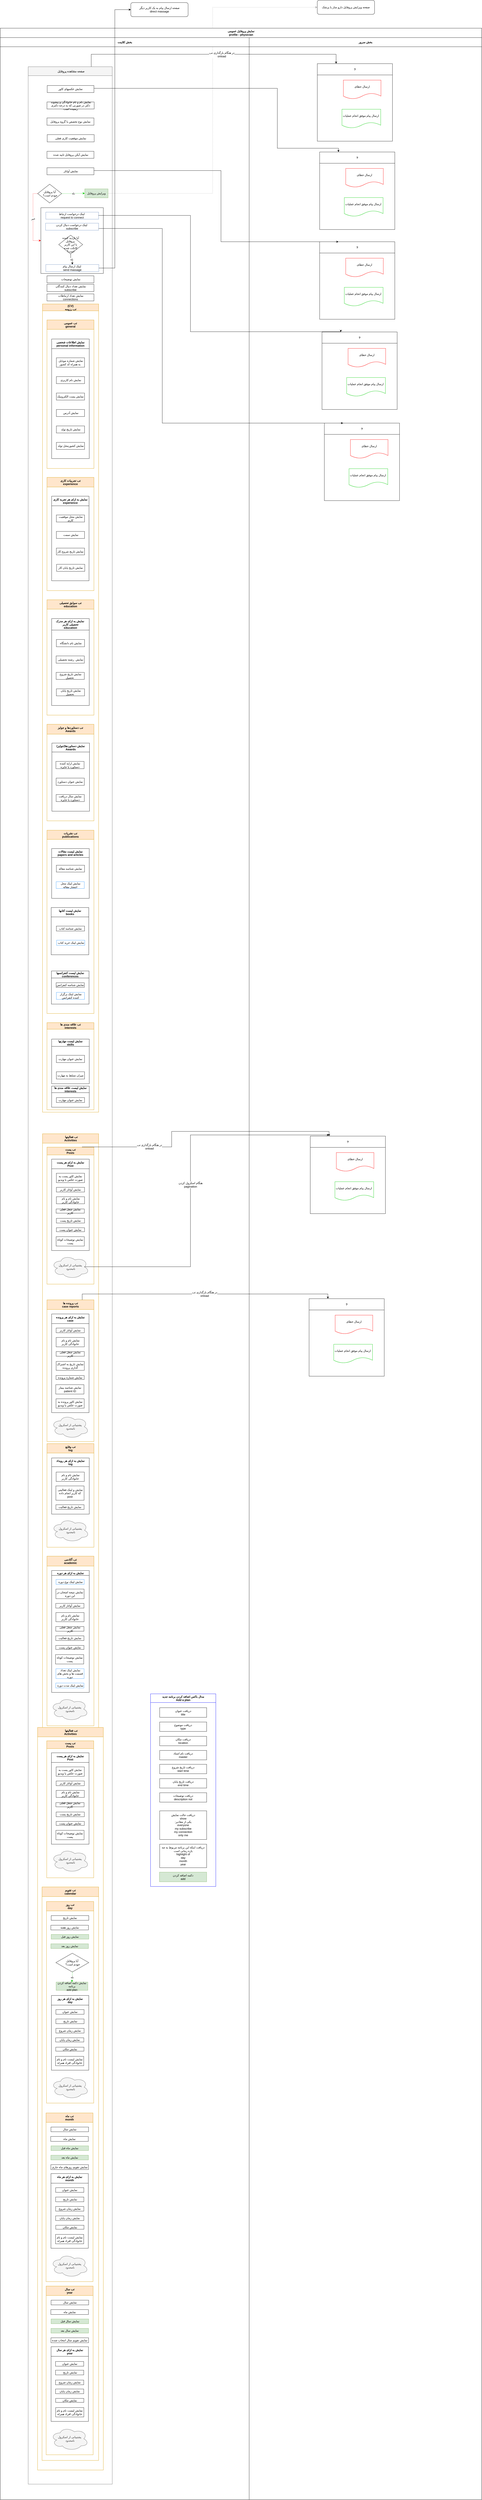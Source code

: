 <mxfile version="11.0.7" type="github"><diagram id="nFZyr5lgO45AVFI8pOyt" name="Page-1"><mxGraphModel dx="2693" dy="-3318" grid="1" gridSize="10" guides="1" tooltips="1" connect="1" arrows="1" fold="1" page="1" pageScale="1" pageWidth="850" pageHeight="1100" math="0" shadow="0"><root><mxCell id="0"/><mxCell id="1" parent="0"/><mxCell id="BDQrtgmXQx_--OrisKJZ-302" value="صفحه ویرایش پروفایل دارو ساز یا پزشک" style="rounded=1;whiteSpace=wrap;html=1;arcSize=14;" parent="1" vertex="1"><mxGeometry x="670" y="4440" width="244" height="60" as="geometry"/></mxCell><mxCell id="BDQrtgmXQx_--OrisKJZ-303" style="edgeStyle=orthogonalEdgeStyle;rounded=0;orthogonalLoop=1;jettySize=auto;html=1;exitX=1;exitY=0.5;exitDx=0;exitDy=0;entryX=0;entryY=0.5;entryDx=0;entryDy=0;dashed=1;strokeColor=#ADADAD;" parent="1" source="BDQrtgmXQx_--OrisKJZ-293" target="BDQrtgmXQx_--OrisKJZ-302" edge="1"><mxGeometry relative="1" as="geometry"/></mxCell><mxCell id="tfL_0uTJYxJrb6nx15mF-1" value="&lt;span style=&quot;background-color: rgb(255 , 255 , 255)&quot;&gt;نمایش پروفایل عمومی&lt;/span&gt;&lt;br&gt;&lt;span style=&quot;background-color: rgb(255 , 255 , 255)&quot;&gt;profile - physician&lt;/span&gt;" style="swimlane;html=1;childLayout=stackLayout;resizeParent=1;resizeParentMax=0;startSize=40;" vertex="1" parent="1"><mxGeometry x="-680" y="4559" width="2050" height="10520" as="geometry"/></mxCell><mxCell id="tfL_0uTJYxJrb6nx15mF-2" value="&lt;span style=&quot;background-color: rgb(255 , 255 , 255)&quot;&gt;بخش کلاینت&lt;/span&gt;" style="swimlane;html=1;startSize=39;" vertex="1" parent="tfL_0uTJYxJrb6nx15mF-1"><mxGeometry y="40" width="1060" height="10480" as="geometry"/></mxCell><mxCell id="6-1D8ZHgFkMubpNs1xCb-3" value="&#10;  صفحه مشاهده پروفایل&#10;" style="swimlane;fillColor=#f5f5f5;strokeColor=#666666;fontColor=#333333;startSize=38;" parent="tfL_0uTJYxJrb6nx15mF-2" vertex="1"><mxGeometry x="119" y="124" width="358" height="10290" as="geometry"/></mxCell><mxCell id="6-1D8ZHgFkMubpNs1xCb-4" value="&lt;p&gt;&lt;/p&gt;&lt;p&gt;&lt;/p&gt;&lt;p&gt;&lt;/p&gt;&lt;p&gt;&lt;/p&gt;&lt;p&gt;&lt;/p&gt;&lt;p&gt;&lt;/p&gt;&lt;p&gt;&amp;nbsp;نمایش نام و نام خانوادگی و پیشوند دکتر در صورتی که به درجه دکتری رسیده است&lt;br&gt;&lt;/p&gt;" style="rounded=0;whiteSpace=wrap;html=1;" parent="6-1D8ZHgFkMubpNs1xCb-3" vertex="1"><mxGeometry x="80" y="150" width="201" height="30" as="geometry"/></mxCell><mxCell id="6-1D8ZHgFkMubpNs1xCb-22" value="&lt;p&gt;&lt;/p&gt;&lt;p&gt;&lt;/p&gt;&lt;p&gt;&lt;/p&gt;&lt;p&gt;&lt;/p&gt;&lt;p&gt;&lt;/p&gt;&lt;p&gt;&lt;/p&gt;&lt;p&gt;نمایش نوع تخصص یا گروه پروفایل&lt;br&gt;&lt;/p&gt;" style="rounded=0;whiteSpace=wrap;html=1;" parent="6-1D8ZHgFkMubpNs1xCb-3" vertex="1"><mxGeometry x="80" y="218" width="200" height="31" as="geometry"/></mxCell><mxCell id="6-1D8ZHgFkMubpNs1xCb-23" value="&lt;p&gt;&lt;/p&gt;&lt;p&gt;&lt;/p&gt;&lt;p&gt;&lt;/p&gt;&lt;p&gt;&lt;/p&gt;&lt;p&gt;&lt;/p&gt;&lt;p&gt;&lt;/p&gt;&lt;p&gt;نمایش موقعیت کاری فعلی&lt;br&gt;&lt;/p&gt;" style="rounded=0;whiteSpace=wrap;html=1;" parent="6-1D8ZHgFkMubpNs1xCb-3" vertex="1"><mxGeometry x="81" y="289" width="200" height="31" as="geometry"/></mxCell><mxCell id="6-1D8ZHgFkMubpNs1xCb-24" value="&lt;p&gt;&lt;/p&gt;&lt;p&gt;&lt;/p&gt;&lt;p&gt;&lt;/p&gt;&lt;p&gt;&lt;/p&gt;&lt;p&gt;&lt;/p&gt;&lt;p&gt;&lt;/p&gt;&lt;p&gt;&amp;nbsp;نمایش آیکن پروفایل تایید شده&lt;br&gt;&lt;/p&gt;" style="rounded=0;whiteSpace=wrap;html=1;" parent="6-1D8ZHgFkMubpNs1xCb-3" vertex="1"><mxGeometry x="80" y="360" width="200" height="30" as="geometry"/></mxCell><mxCell id="BDQrtgmXQx_--OrisKJZ-1" value="&lt;p&gt;&lt;/p&gt;&lt;p&gt;&lt;/p&gt;&lt;p&gt;&lt;/p&gt;&lt;p&gt;&lt;/p&gt;&lt;p&gt;&lt;/p&gt;&lt;p&gt;&lt;/p&gt;&lt;p&gt;نمایش عکسهای کاور&lt;br&gt;&lt;/p&gt;" style="rounded=0;whiteSpace=wrap;html=1;" parent="6-1D8ZHgFkMubpNs1xCb-3" vertex="1"><mxGeometry x="81" y="80" width="199" height="30" as="geometry"/></mxCell><mxCell id="BDQrtgmXQx_--OrisKJZ-2" value="&lt;p&gt;&lt;/p&gt;&lt;p&gt;&lt;/p&gt;&lt;p&gt;&lt;/p&gt;&lt;p&gt;&lt;/p&gt;&lt;p&gt;&lt;/p&gt;&lt;p&gt;&lt;/p&gt;&lt;p&gt;&amp;nbsp;نمایش آواتار&lt;br&gt;&lt;/p&gt;" style="rounded=0;whiteSpace=wrap;html=1;" parent="6-1D8ZHgFkMubpNs1xCb-3" vertex="1"><mxGeometry x="80" y="430" width="200" height="30" as="geometry"/></mxCell><mxCell id="BDQrtgmXQx_--OrisKJZ-7" value="&lt;p&gt;&lt;/p&gt;&lt;p&gt;&lt;/p&gt;&lt;p&gt;&lt;/p&gt;&lt;p&gt;&lt;/p&gt;&lt;p&gt;&lt;/p&gt;&lt;p&gt;&lt;/p&gt;&lt;p&gt;&amp;nbsp;نمایش توضیحات&lt;br&gt;&lt;/p&gt;" style="rounded=0;whiteSpace=wrap;html=1;" parent="6-1D8ZHgFkMubpNs1xCb-3" vertex="1"><mxGeometry x="80" y="890" width="200" height="30" as="geometry"/></mxCell><mxCell id="BDQrtgmXQx_--OrisKJZ-9" value="&lt;p&gt;&lt;/p&gt;&lt;p&gt;&lt;/p&gt;&lt;p&gt;&lt;/p&gt;&lt;p&gt;&lt;/p&gt;&lt;p&gt;&lt;/p&gt;&lt;p&gt;&lt;/p&gt;&lt;p&gt;&amp;nbsp;نمایش تعداد ارتباطات&lt;br&gt;connections&lt;br&gt;&lt;/p&gt;" style="rounded=0;whiteSpace=wrap;html=1;" parent="6-1D8ZHgFkMubpNs1xCb-3" vertex="1"><mxGeometry x="80" y="967" width="200" height="30" as="geometry"/></mxCell><mxCell id="BDQrtgmXQx_--OrisKJZ-10" value="&#10; (CV) &#10;تب رزومه&#10;" style="swimlane;fillColor=#ffe6cc;strokeColor=#d79b00;startSize=29;" parent="6-1D8ZHgFkMubpNs1xCb-3" vertex="1"><mxGeometry x="61" y="1010" width="239" height="3440" as="geometry"><mxRectangle x="61" y="591" width="100" height="20" as="alternateBounds"/></mxGeometry></mxCell><mxCell id="BDQrtgmXQx_--OrisKJZ-21" value="&#10;تب عمومی&#10;general&#10;" style="swimlane;fillColor=#ffe6cc;strokeColor=#d79b00;startSize=40;" parent="BDQrtgmXQx_--OrisKJZ-10" vertex="1"><mxGeometry x="19" y="68" width="200" height="632" as="geometry"/></mxCell><mxCell id="BDQrtgmXQx_--OrisKJZ-22" value="&#10;نمایش اطلاعات شخصی&#10;personal information&#10;" style="swimlane;startSize=41;" parent="BDQrtgmXQx_--OrisKJZ-21" vertex="1"><mxGeometry x="20" y="81" width="160" height="509" as="geometry"/></mxCell><mxCell id="BDQrtgmXQx_--OrisKJZ-23" value="&lt;p&gt;&lt;/p&gt;&lt;p&gt;&lt;/p&gt;&lt;p&gt;&lt;/p&gt;&lt;p&gt;&lt;/p&gt;&lt;p&gt;&lt;/p&gt;&lt;p&gt;&lt;/p&gt;&lt;p&gt;&amp;nbsp;نمایش شماره موبایل به همراه کد کشور&amp;nbsp;&lt;br&gt;&lt;/p&gt;" style="rounded=0;whiteSpace=wrap;html=1;" parent="BDQrtgmXQx_--OrisKJZ-22" vertex="1"><mxGeometry x="20" y="80" width="120" height="40" as="geometry"/></mxCell><mxCell id="BDQrtgmXQx_--OrisKJZ-24" value="&lt;p&gt;&lt;/p&gt;&lt;p&gt;&lt;/p&gt;&lt;p&gt;&lt;/p&gt;&lt;p&gt;&lt;/p&gt;&lt;p&gt;&lt;/p&gt;&lt;p&gt;&lt;/p&gt;&lt;p&gt;نمایش پست الکترونیک&lt;br&gt;&lt;/p&gt;" style="rounded=0;whiteSpace=wrap;html=1;" parent="BDQrtgmXQx_--OrisKJZ-22" vertex="1"><mxGeometry x="20" y="230" width="120" height="30" as="geometry"/></mxCell><mxCell id="BDQrtgmXQx_--OrisKJZ-25" value="&lt;p&gt;&lt;/p&gt;&lt;p&gt;&lt;/p&gt;&lt;p&gt;&lt;/p&gt;&lt;p&gt;&lt;/p&gt;&lt;p&gt;&lt;/p&gt;&lt;p&gt;&lt;/p&gt;&lt;p&gt;&amp;nbsp;نمایش آدرس&lt;br&gt;&lt;/p&gt;" style="rounded=0;whiteSpace=wrap;html=1;" parent="BDQrtgmXQx_--OrisKJZ-22" vertex="1"><mxGeometry x="20" y="300" width="120" height="30" as="geometry"/></mxCell><mxCell id="BDQrtgmXQx_--OrisKJZ-26" value="&lt;p&gt;&lt;/p&gt;&lt;p&gt;&lt;/p&gt;&lt;p&gt;&lt;/p&gt;&lt;p&gt;&lt;/p&gt;&lt;p&gt;&lt;/p&gt;&lt;p&gt;&lt;/p&gt;&lt;p&gt;&amp;nbsp;نمایش تاریخ تولد&lt;br&gt;&lt;/p&gt;" style="rounded=0;whiteSpace=wrap;html=1;" parent="BDQrtgmXQx_--OrisKJZ-22" vertex="1"><mxGeometry x="20" y="370" width="120" height="30" as="geometry"/></mxCell><mxCell id="BDQrtgmXQx_--OrisKJZ-29" value="&lt;p&gt;&lt;/p&gt;&lt;p&gt;&lt;/p&gt;&lt;p&gt;&lt;/p&gt;&lt;p&gt;&lt;/p&gt;&lt;p&gt;&lt;/p&gt;&lt;p&gt;&lt;/p&gt;&lt;p&gt;&amp;nbsp;نمایش کشورمحل تولد&lt;br&gt;&lt;/p&gt;" style="rounded=0;whiteSpace=wrap;html=1;" parent="BDQrtgmXQx_--OrisKJZ-22" vertex="1"><mxGeometry x="20" y="440" width="120" height="30" as="geometry"/></mxCell><mxCell id="BDQrtgmXQx_--OrisKJZ-30" value="&lt;p&gt;&lt;/p&gt;&lt;p&gt;&lt;/p&gt;&lt;p&gt;&lt;/p&gt;&lt;p&gt;&lt;/p&gt;&lt;p&gt;&lt;/p&gt;&lt;p&gt;&lt;/p&gt;&lt;p&gt;&amp;nbsp;نمایش نام کاربری&lt;br&gt;&lt;/p&gt;" style="rounded=0;whiteSpace=wrap;html=1;" parent="BDQrtgmXQx_--OrisKJZ-22" vertex="1"><mxGeometry x="20" y="160" width="120" height="30" as="geometry"/></mxCell><mxCell id="BDQrtgmXQx_--OrisKJZ-65" value="&#10;تب تجربیات کاری&#10;experience&#10;" style="swimlane;fillColor=#ffe6cc;strokeColor=#d79b00;startSize=41;" parent="BDQrtgmXQx_--OrisKJZ-10" vertex="1"><mxGeometry x="19" y="738" width="200" height="482" as="geometry"/></mxCell><mxCell id="BDQrtgmXQx_--OrisKJZ-39" value="&#10;نمایش به ازای هر تجربه کاری&#10;experience&#10;" style="swimlane;startSize=41;" parent="BDQrtgmXQx_--OrisKJZ-65" vertex="1"><mxGeometry x="20" y="80" width="159" height="360" as="geometry"/></mxCell><mxCell id="BDQrtgmXQx_--OrisKJZ-40" value="&lt;p&gt;&lt;/p&gt;&lt;p&gt;&lt;/p&gt;&lt;p&gt;&lt;/p&gt;&lt;p&gt;&lt;/p&gt;&lt;p&gt;&lt;/p&gt;&lt;p&gt;&lt;/p&gt;&lt;p&gt;&amp;nbsp;نمایش محل موقعیت کاری&lt;br&gt;&lt;/p&gt;" style="rounded=0;whiteSpace=wrap;html=1;" parent="BDQrtgmXQx_--OrisKJZ-39" vertex="1"><mxGeometry x="20" y="80" width="120" height="30" as="geometry"/></mxCell><mxCell id="BDQrtgmXQx_--OrisKJZ-41" value="&lt;p&gt;&lt;/p&gt;&lt;p&gt;&lt;/p&gt;&lt;p&gt;&lt;/p&gt;&lt;p&gt;&lt;/p&gt;&lt;p&gt;&lt;/p&gt;&lt;p&gt;&lt;/p&gt;&lt;p&gt;نمایش تاریخ شروع کار&lt;br&gt;&lt;/p&gt;" style="rounded=0;whiteSpace=wrap;html=1;" parent="BDQrtgmXQx_--OrisKJZ-39" vertex="1"><mxGeometry x="20" y="221" width="120" height="29" as="geometry"/></mxCell><mxCell id="BDQrtgmXQx_--OrisKJZ-42" value="&lt;p&gt;&lt;/p&gt;&lt;p&gt;&lt;/p&gt;&lt;p&gt;&lt;/p&gt;&lt;p&gt;&lt;/p&gt;&lt;p&gt;&lt;/p&gt;&lt;p&gt;&lt;/p&gt;&lt;p&gt;نمایش تاریخ پایان کار&lt;br&gt;&lt;/p&gt;" style="rounded=0;whiteSpace=wrap;html=1;" parent="BDQrtgmXQx_--OrisKJZ-39" vertex="1"><mxGeometry x="21" y="290" width="120" height="30" as="geometry"/></mxCell><mxCell id="BDQrtgmXQx_--OrisKJZ-45" value="&lt;p&gt;&lt;/p&gt;&lt;p&gt;&lt;/p&gt;&lt;p&gt;&lt;/p&gt;&lt;p&gt;&lt;/p&gt;&lt;p&gt;&lt;/p&gt;&lt;p&gt;&lt;/p&gt;&lt;p&gt;&amp;nbsp;نمایش سمت&lt;br&gt;&lt;/p&gt;" style="rounded=0;whiteSpace=wrap;html=1;" parent="BDQrtgmXQx_--OrisKJZ-39" vertex="1"><mxGeometry x="20" y="150" width="120" height="30" as="geometry"/></mxCell><mxCell id="BDQrtgmXQx_--OrisKJZ-74" value="&#10;تب سوابق تحصیلی&#10;education&#10;" style="swimlane;fillColor=#ffe6cc;strokeColor=#d79b00;startSize=40;" parent="BDQrtgmXQx_--OrisKJZ-10" vertex="1"><mxGeometry x="19" y="1259" width="200" height="491" as="geometry"/></mxCell><mxCell id="BDQrtgmXQx_--OrisKJZ-46" value="&#10;نمایش به ازای هر مدرک &#10;تحصیلی کاربر&#10;education&#10;" style="swimlane;startSize=49;" parent="BDQrtgmXQx_--OrisKJZ-74" vertex="1"><mxGeometry x="20" y="80" width="160" height="370" as="geometry"/></mxCell><mxCell id="BDQrtgmXQx_--OrisKJZ-47" value="&lt;p&gt;&lt;/p&gt;&lt;p&gt;&lt;/p&gt;&lt;p&gt;&lt;/p&gt;&lt;p&gt;&lt;/p&gt;&lt;p&gt;&lt;/p&gt;&lt;p&gt;&lt;/p&gt;&lt;p&gt;&amp;nbsp;نمایش نام دانشگاه&lt;br&gt;&lt;/p&gt;" style="rounded=0;whiteSpace=wrap;html=1;" parent="BDQrtgmXQx_--OrisKJZ-46" vertex="1"><mxGeometry x="20" y="89" width="120" height="31" as="geometry"/></mxCell><mxCell id="BDQrtgmXQx_--OrisKJZ-48" value="&lt;p&gt;&lt;/p&gt;&lt;p&gt;&lt;/p&gt;&lt;p&gt;&lt;/p&gt;&lt;p&gt;&lt;/p&gt;&lt;p&gt;&lt;/p&gt;&lt;p&gt;&lt;/p&gt;&lt;p&gt;&amp;nbsp;نمایش تاریخ شروع تحصیل&amp;nbsp;&lt;br&gt;&lt;/p&gt;" style="rounded=0;whiteSpace=wrap;html=1;" parent="BDQrtgmXQx_--OrisKJZ-46" vertex="1"><mxGeometry x="19" y="229" width="120" height="30" as="geometry"/></mxCell><mxCell id="BDQrtgmXQx_--OrisKJZ-49" value="&lt;p&gt;&lt;/p&gt;&lt;p&gt;&lt;/p&gt;&lt;p&gt;&lt;/p&gt;&lt;p&gt;&lt;/p&gt;&lt;p&gt;&lt;/p&gt;&lt;p&gt;&lt;/p&gt;&lt;p&gt;&amp;nbsp;نمایش تاریخ پایان تحصیل&amp;nbsp;&lt;br&gt;&lt;/p&gt;" style="rounded=0;whiteSpace=wrap;html=1;" parent="BDQrtgmXQx_--OrisKJZ-46" vertex="1"><mxGeometry x="20" y="299" width="120" height="30" as="geometry"/></mxCell><mxCell id="BDQrtgmXQx_--OrisKJZ-50" value="&lt;p&gt;&lt;/p&gt;&lt;p&gt;&lt;/p&gt;&lt;p&gt;&lt;/p&gt;&lt;p&gt;&lt;/p&gt;&lt;p&gt;&lt;/p&gt;&lt;p&gt;&lt;/p&gt;&lt;p&gt;&amp;nbsp;نمایش&amp;nbsp; رشته تحصیلی&lt;br&gt;&lt;/p&gt;" style="rounded=0;whiteSpace=wrap;html=1;" parent="BDQrtgmXQx_--OrisKJZ-46" vertex="1"><mxGeometry x="19" y="159" width="120" height="31" as="geometry"/></mxCell><mxCell id="BDQrtgmXQx_--OrisKJZ-81" value="&#10;تب دستاوردها و جوایز&#10;Awards&#10;" style="swimlane;fillColor=#ffe6cc;strokeColor=#d79b00;startSize=42;" parent="BDQrtgmXQx_--OrisKJZ-10" vertex="1"><mxGeometry x="19" y="1789" width="200" height="411" as="geometry"/></mxCell><mxCell id="BDQrtgmXQx_--OrisKJZ-51" value="&#10;(نمایش دستاوردها(جوایز&#10;Awards&#10;" style="swimlane;startSize=38;" parent="BDQrtgmXQx_--OrisKJZ-81" vertex="1"><mxGeometry x="21" y="80" width="160" height="290" as="geometry"/></mxCell><mxCell id="BDQrtgmXQx_--OrisKJZ-52" value="&lt;p&gt;&lt;/p&gt;&lt;p&gt;&lt;/p&gt;&lt;p&gt;&lt;/p&gt;&lt;p&gt;&lt;/p&gt;&lt;p&gt;&lt;/p&gt;&lt;p&gt;&lt;/p&gt;&lt;p&gt;نمایش ارايه کننده دستاورد یا جایزه&lt;/p&gt;" style="rounded=0;whiteSpace=wrap;html=1;" parent="BDQrtgmXQx_--OrisKJZ-51" vertex="1"><mxGeometry x="17" y="78" width="120" height="31" as="geometry"/></mxCell><mxCell id="BDQrtgmXQx_--OrisKJZ-53" value="&lt;p&gt;&lt;/p&gt;&lt;p&gt;&lt;/p&gt;&lt;p&gt;&lt;/p&gt;&lt;p&gt;&lt;/p&gt;&lt;p&gt;&lt;/p&gt;&lt;p&gt;&lt;/p&gt;&lt;p&gt;نمایش سال دریافت دستاورد یا جایزه&lt;/p&gt;" style="rounded=0;whiteSpace=wrap;html=1;" parent="BDQrtgmXQx_--OrisKJZ-51" vertex="1"><mxGeometry x="18" y="219" width="120" height="30" as="geometry"/></mxCell><mxCell id="BDQrtgmXQx_--OrisKJZ-55" value="&lt;p&gt;&lt;/p&gt;&lt;p&gt;&lt;/p&gt;&lt;p&gt;&lt;/p&gt;&lt;p&gt;&lt;/p&gt;&lt;p&gt;&lt;/p&gt;&lt;p&gt;&lt;/p&gt;&lt;p&gt;نمایش عنوان دستاورد&lt;br&gt;&lt;/p&gt;" style="rounded=0;whiteSpace=wrap;html=1;" parent="BDQrtgmXQx_--OrisKJZ-51" vertex="1"><mxGeometry x="18" y="149" width="120" height="31" as="geometry"/></mxCell><mxCell id="BDQrtgmXQx_--OrisKJZ-87" value="&#10;تب نشریات&#10;publications&#10;" style="swimlane;fillColor=#ffe6cc;strokeColor=#d79b00;startSize=39;" parent="BDQrtgmXQx_--OrisKJZ-10" vertex="1"><mxGeometry x="19" y="2240" width="200" height="780" as="geometry"/></mxCell><mxCell id="BDQrtgmXQx_--OrisKJZ-60" value="&#10;نمایش لیست مقالات&#10;papers and articles&#10;" style="swimlane;startSize=38;" parent="BDQrtgmXQx_--OrisKJZ-87" vertex="1"><mxGeometry x="20" y="78" width="160" height="212" as="geometry"/></mxCell><mxCell id="BDQrtgmXQx_--OrisKJZ-106" value="&lt;p&gt;&lt;/p&gt;&lt;p&gt;&lt;/p&gt;&lt;p&gt;&lt;/p&gt;&lt;p&gt;&lt;/p&gt;&lt;p&gt;&lt;/p&gt;&lt;p&gt;&lt;/p&gt;&lt;p&gt;نمایش شناسه مقاله&lt;/p&gt;" style="rounded=0;whiteSpace=wrap;html=1;" parent="BDQrtgmXQx_--OrisKJZ-60" vertex="1"><mxGeometry x="20" y="71" width="120" height="29" as="geometry"/></mxCell><mxCell id="BDQrtgmXQx_--OrisKJZ-110" value="&lt;p&gt;&lt;/p&gt;&lt;p&gt;&lt;/p&gt;&lt;p&gt;&lt;/p&gt;&lt;p&gt;&lt;/p&gt;&lt;p&gt;&lt;/p&gt;&lt;p&gt;&lt;/p&gt;&lt;p&gt;&amp;nbsp;نمایش لینک محل انتشار مقاله&lt;/p&gt;" style="rounded=0;whiteSpace=wrap;html=1;fillColor=#FFFFFF;strokeColor=#3399FF;" parent="BDQrtgmXQx_--OrisKJZ-60" vertex="1"><mxGeometry x="19" y="141" width="120" height="29" as="geometry"/></mxCell><mxCell id="BDQrtgmXQx_--OrisKJZ-97" value="&#10;نمایش لیست کتابها&#10;books&#10;" style="swimlane;startSize=40;" parent="BDQrtgmXQx_--OrisKJZ-87" vertex="1"><mxGeometry x="18" y="329" width="160" height="201" as="geometry"/></mxCell><mxCell id="BDQrtgmXQx_--OrisKJZ-111" value="&lt;p&gt;&lt;/p&gt;&lt;p&gt;&lt;/p&gt;&lt;p&gt;&lt;/p&gt;&lt;p&gt;&lt;/p&gt;&lt;p&gt;&lt;/p&gt;&lt;p&gt;&lt;/p&gt;&lt;p&gt;نمایش شناسه کتاب&lt;/p&gt;" style="rounded=0;whiteSpace=wrap;html=1;" parent="BDQrtgmXQx_--OrisKJZ-97" vertex="1"><mxGeometry x="22" y="79" width="120" height="21" as="geometry"/></mxCell><mxCell id="BDQrtgmXQx_--OrisKJZ-112" value="&lt;p&gt;&lt;/p&gt;&lt;p&gt;&lt;/p&gt;&lt;p&gt;&lt;/p&gt;&lt;p&gt;&lt;/p&gt;&lt;p&gt;&lt;/p&gt;&lt;p&gt;&lt;/p&gt;&lt;p&gt;&amp;nbsp;نمایش لینک خرید کتاب&lt;/p&gt;" style="rounded=0;whiteSpace=wrap;html=1;fillColor=#FFFFFF;strokeColor=#3399FF;" parent="BDQrtgmXQx_--OrisKJZ-97" vertex="1"><mxGeometry x="23" y="139" width="120" height="22" as="geometry"/></mxCell><mxCell id="BDQrtgmXQx_--OrisKJZ-101" value="&#10;نمایش لیست کنفرانسها&#10;conferences&#10;" style="swimlane;startSize=30;" parent="BDQrtgmXQx_--OrisKJZ-87" vertex="1"><mxGeometry x="19" y="599" width="160" height="141" as="geometry"/></mxCell><mxCell id="BDQrtgmXQx_--OrisKJZ-113" value="&lt;p&gt;&lt;/p&gt;&lt;p&gt;&lt;/p&gt;&lt;p&gt;&lt;/p&gt;&lt;p&gt;&lt;/p&gt;&lt;p&gt;&lt;/p&gt;&lt;p&gt;&lt;/p&gt;&lt;p&gt;نمایش شناسه کنفرانس&lt;/p&gt;" style="rounded=0;whiteSpace=wrap;html=1;" parent="BDQrtgmXQx_--OrisKJZ-101" vertex="1"><mxGeometry x="20" y="50" width="120" height="20" as="geometry"/></mxCell><mxCell id="BDQrtgmXQx_--OrisKJZ-114" value="&lt;p&gt;&lt;/p&gt;&lt;p&gt;&lt;/p&gt;&lt;p&gt;&lt;/p&gt;&lt;p&gt;&lt;/p&gt;&lt;p&gt;&lt;/p&gt;&lt;p&gt;&lt;/p&gt;&lt;p&gt;&amp;nbsp;نمایش لینک برگزار کننده کنفرانس&lt;/p&gt;" style="rounded=0;whiteSpace=wrap;html=1;fillColor=#FFFFFF;strokeColor=#3399FF;" parent="BDQrtgmXQx_--OrisKJZ-101" vertex="1"><mxGeometry x="21" y="91" width="120" height="30" as="geometry"/></mxCell><mxCell id="BDQrtgmXQx_--OrisKJZ-92" value="&#10;تب علاقه مندی ها&#10;interests&#10;" style="swimlane;fillColor=#ffe6cc;strokeColor=#d79b00;startSize=28;" parent="BDQrtgmXQx_--OrisKJZ-10" vertex="1"><mxGeometry x="19" y="3059" width="200" height="371" as="geometry"/></mxCell><mxCell id="BDQrtgmXQx_--OrisKJZ-93" value="&#10;نمایش لیست مهارتها&#10;skills&#10;" style="swimlane;startSize=31;" parent="BDQrtgmXQx_--OrisKJZ-92" vertex="1"><mxGeometry x="20" y="70" width="160" height="190" as="geometry"/></mxCell><mxCell id="BDQrtgmXQx_--OrisKJZ-94" value="&lt;p&gt;&lt;/p&gt;&lt;p&gt;&lt;/p&gt;&lt;p&gt;&lt;/p&gt;&lt;p&gt;&lt;/p&gt;&lt;p&gt;&lt;/p&gt;&lt;p&gt;&lt;/p&gt;&lt;p&gt;نمایش عنوان مهارت&lt;/p&gt;" style="rounded=0;whiteSpace=wrap;html=1;" parent="BDQrtgmXQx_--OrisKJZ-93" vertex="1"><mxGeometry x="20" y="69" width="120" height="31" as="geometry"/></mxCell><mxCell id="BDQrtgmXQx_--OrisKJZ-96" value="&lt;p&gt;&lt;/p&gt;&lt;p&gt;&lt;/p&gt;&lt;p&gt;&lt;/p&gt;&lt;p&gt;&lt;/p&gt;&lt;p&gt;&lt;/p&gt;&lt;p&gt;&lt;/p&gt;&lt;p&gt;میزان تسلط به مهارت&lt;/p&gt;" style="rounded=0;whiteSpace=wrap;html=1;" parent="BDQrtgmXQx_--OrisKJZ-93" vertex="1"><mxGeometry x="20" y="139" width="120" height="31" as="geometry"/></mxCell><mxCell id="BDQrtgmXQx_--OrisKJZ-122" value="&#10;نمایش لیست علاقه مندی ها&#10;interests&#10;" style="swimlane;startSize=28;" parent="BDQrtgmXQx_--OrisKJZ-92" vertex="1"><mxGeometry x="20" y="270" width="160" height="90" as="geometry"/></mxCell><mxCell id="BDQrtgmXQx_--OrisKJZ-123" value="&lt;p&gt;&lt;/p&gt;&lt;p&gt;&lt;/p&gt;&lt;p&gt;&lt;/p&gt;&lt;p&gt;&lt;/p&gt;&lt;p&gt;&lt;/p&gt;&lt;p&gt;&lt;/p&gt;&lt;p&gt;نمایش عنوان مهارت&lt;/p&gt;" style="rounded=0;whiteSpace=wrap;html=1;" parent="BDQrtgmXQx_--OrisKJZ-122" vertex="1"><mxGeometry x="20" y="49" width="120" height="21" as="geometry"/></mxCell><mxCell id="BDQrtgmXQx_--OrisKJZ-8" value="&lt;p&gt;&lt;/p&gt;&lt;p&gt;&lt;/p&gt;&lt;p&gt;&lt;/p&gt;&lt;p&gt;&lt;/p&gt;&lt;p&gt;&lt;/p&gt;&lt;p&gt;&lt;/p&gt;&lt;p&gt;&amp;nbsp;نمایش تعداد دنبال کنندگان&lt;br&gt;subscribe&lt;br&gt;&lt;/p&gt;" style="rounded=0;whiteSpace=wrap;html=1;" parent="6-1D8ZHgFkMubpNs1xCb-3" vertex="1"><mxGeometry x="80" y="926" width="200" height="31" as="geometry"/></mxCell><mxCell id="BDQrtgmXQx_--OrisKJZ-127" value="&#10;  تب فعالیتها&#10;Activities&#10;" style="swimlane;fillColor=#ffe6cc;strokeColor=#d79b00;startSize=40;" parent="6-1D8ZHgFkMubpNs1xCb-3" vertex="1"><mxGeometry x="61" y="4542" width="239" height="2539" as="geometry"><mxRectangle x="61" y="591" width="100" height="20" as="alternateBounds"/></mxGeometry></mxCell><mxCell id="BDQrtgmXQx_--OrisKJZ-128" value="&#10;تب پست&#10;Posts&#10;" style="swimlane;fillColor=#ffe6cc;strokeColor=#d79b00;startSize=33;" parent="BDQrtgmXQx_--OrisKJZ-127" vertex="1"><mxGeometry x="19" y="57" width="200" height="583" as="geometry"/></mxCell><mxCell id="BDQrtgmXQx_--OrisKJZ-129" value="&#10;نمایش به ازای هر پست&#10;Post&#10;" style="swimlane;startSize=41;" parent="BDQrtgmXQx_--OrisKJZ-128" vertex="1"><mxGeometry x="20" y="51" width="160" height="389" as="geometry"/></mxCell><mxCell id="BDQrtgmXQx_--OrisKJZ-130" value="&lt;p&gt;&lt;/p&gt;&lt;p&gt;&lt;/p&gt;&lt;p&gt;&lt;/p&gt;&lt;p&gt;&lt;/p&gt;&lt;p&gt;&lt;/p&gt;&lt;p&gt;&lt;/p&gt;&lt;p&gt;نمایش کاور پست به صورت عکس یا ویدیو&lt;br&gt;&lt;/p&gt;" style="rounded=0;whiteSpace=wrap;html=1;" parent="BDQrtgmXQx_--OrisKJZ-129" vertex="1"><mxGeometry x="20" y="60" width="120" height="40" as="geometry"/></mxCell><mxCell id="BDQrtgmXQx_--OrisKJZ-131" value="&lt;p&gt;&lt;/p&gt;&lt;p&gt;&lt;/p&gt;&lt;p&gt;&lt;/p&gt;&lt;p&gt;&lt;/p&gt;&lt;p&gt;&lt;/p&gt;&lt;p&gt;&lt;/p&gt;&lt;p&gt;&amp;nbsp;نمایش نام و نام خانوادگی کاربر&lt;br&gt;&lt;/p&gt;" style="rounded=0;whiteSpace=wrap;html=1;" parent="BDQrtgmXQx_--OrisKJZ-129" vertex="1"><mxGeometry x="20" y="160" width="120" height="30" as="geometry"/></mxCell><mxCell id="BDQrtgmXQx_--OrisKJZ-132" value="&lt;p&gt;&lt;/p&gt;&lt;p&gt;&lt;/p&gt;&lt;p&gt;&lt;/p&gt;&lt;p&gt;&lt;/p&gt;&lt;p&gt;&lt;/p&gt;&lt;p&gt;&lt;/p&gt;&lt;p&gt;نمایش شغل فعلی کاربر&lt;br&gt;&lt;/p&gt;" style="rounded=0;whiteSpace=wrap;html=1;" parent="BDQrtgmXQx_--OrisKJZ-129" vertex="1"><mxGeometry x="19" y="212" width="120" height="18" as="geometry"/></mxCell><mxCell id="BDQrtgmXQx_--OrisKJZ-133" value="&lt;p&gt;&lt;/p&gt;&lt;p&gt;&lt;/p&gt;&lt;p&gt;&lt;/p&gt;&lt;p&gt;&lt;/p&gt;&lt;p&gt;&lt;/p&gt;&lt;p&gt;&lt;/p&gt;&lt;p&gt;نمایش تاریخ پست&lt;br&gt;&lt;/p&gt;" style="rounded=0;whiteSpace=wrap;html=1;" parent="BDQrtgmXQx_--OrisKJZ-129" vertex="1"><mxGeometry x="20" y="252" width="120" height="20" as="geometry"/></mxCell><mxCell id="BDQrtgmXQx_--OrisKJZ-134" value="&lt;p&gt;&lt;/p&gt;&lt;p&gt;&lt;/p&gt;&lt;p&gt;&lt;/p&gt;&lt;p&gt;&lt;/p&gt;&lt;p&gt;&lt;/p&gt;&lt;p&gt;&lt;/p&gt;&lt;p&gt;نمایش عنوان پست&lt;br&gt;&lt;/p&gt;" style="rounded=0;whiteSpace=wrap;html=1;" parent="BDQrtgmXQx_--OrisKJZ-129" vertex="1"><mxGeometry x="20" y="292" width="120" height="17" as="geometry"/></mxCell><mxCell id="BDQrtgmXQx_--OrisKJZ-135" value="&lt;p&gt;&lt;/p&gt;&lt;p&gt;&lt;/p&gt;&lt;p&gt;&lt;/p&gt;&lt;p&gt;&lt;/p&gt;&lt;p&gt;&lt;/p&gt;&lt;p&gt;&lt;/p&gt;&lt;p&gt;نمایش آواتار کاربر&lt;br&gt;&lt;/p&gt;" style="rounded=0;whiteSpace=wrap;html=1;" parent="BDQrtgmXQx_--OrisKJZ-129" vertex="1"><mxGeometry x="20" y="120" width="120" height="20" as="geometry"/></mxCell><mxCell id="BDQrtgmXQx_--OrisKJZ-169" value="&lt;p&gt;&lt;/p&gt;&lt;p&gt;&lt;/p&gt;&lt;p&gt;&lt;/p&gt;&lt;p&gt;&lt;/p&gt;&lt;p&gt;&lt;/p&gt;&lt;p&gt;&lt;/p&gt;&lt;p&gt;نمایش توضیحات کوتاه پست&lt;br&gt;&lt;/p&gt;" style="rounded=0;whiteSpace=wrap;html=1;" parent="BDQrtgmXQx_--OrisKJZ-129" vertex="1"><mxGeometry x="19" y="330" width="120" height="40" as="geometry"/></mxCell><mxCell id="BDQrtgmXQx_--OrisKJZ-171" value="&lt;span&gt;پشتیبانی از اسکرول&lt;/span&gt;&lt;br&gt;&lt;span&gt;&amp;nbsp;نامحدود&lt;/span&gt;" style="ellipse;shape=cloud;whiteSpace=wrap;html=1;fillColor=#f5f5f5;strokeColor=#666666;fontColor=#333333;" parent="BDQrtgmXQx_--OrisKJZ-128" vertex="1"><mxGeometry x="19" y="460" width="161" height="100" as="geometry"/></mxCell><mxCell id="BDQrtgmXQx_--OrisKJZ-136" value="&#10;تب پرونده ها&#10;case reports&#10;" style="swimlane;fillColor=#ffe6cc;strokeColor=#d79b00;startSize=41;" parent="BDQrtgmXQx_--OrisKJZ-127" vertex="1"><mxGeometry x="19" y="707" width="200" height="603" as="geometry"/></mxCell><mxCell id="BDQrtgmXQx_--OrisKJZ-137" value="&#10;نمایش به ازای هر پرونده&#10;case&#10;" style="swimlane;startSize=41;" parent="BDQrtgmXQx_--OrisKJZ-136" vertex="1"><mxGeometry x="20" y="60" width="159" height="420" as="geometry"/></mxCell><mxCell id="BDQrtgmXQx_--OrisKJZ-138" value="&lt;p&gt;&lt;/p&gt;&lt;p&gt;&lt;/p&gt;&lt;p&gt;&lt;/p&gt;&lt;p&gt;&lt;/p&gt;&lt;p&gt;&lt;/p&gt;&lt;p&gt;&lt;/p&gt;&lt;p&gt;نمایش آواتار کاربر&lt;br&gt;&lt;/p&gt;" style="rounded=0;whiteSpace=wrap;html=1;" parent="BDQrtgmXQx_--OrisKJZ-137" vertex="1"><mxGeometry x="19" y="60" width="120" height="20" as="geometry"/></mxCell><mxCell id="BDQrtgmXQx_--OrisKJZ-139" value="&lt;p&gt;&lt;/p&gt;&lt;p&gt;&lt;/p&gt;&lt;p&gt;&lt;/p&gt;&lt;p&gt;&lt;/p&gt;&lt;p&gt;&lt;/p&gt;&lt;p&gt;&lt;/p&gt;&lt;p&gt;نمایش شغل فعلی کاربر&lt;br&gt;&lt;/p&gt;" style="rounded=0;whiteSpace=wrap;html=1;" parent="BDQrtgmXQx_--OrisKJZ-137" vertex="1"><mxGeometry x="19" y="160" width="120" height="20" as="geometry"/></mxCell><mxCell id="BDQrtgmXQx_--OrisKJZ-140" value="&lt;p&gt;&lt;/p&gt;&lt;p&gt;&lt;/p&gt;&lt;p&gt;&lt;/p&gt;&lt;p&gt;&lt;/p&gt;&lt;p&gt;&lt;/p&gt;&lt;p&gt;&lt;/p&gt;&lt;p&gt;نمایش تاریخ به اشتراک گذاری پرونده&lt;br&gt;&lt;/p&gt;" style="rounded=0;whiteSpace=wrap;html=1;" parent="BDQrtgmXQx_--OrisKJZ-137" vertex="1"><mxGeometry x="19" y="202" width="120" height="38" as="geometry"/></mxCell><mxCell id="BDQrtgmXQx_--OrisKJZ-141" value="&lt;p&gt;&lt;/p&gt;&lt;p&gt;&lt;/p&gt;&lt;p&gt;&lt;/p&gt;&lt;p&gt;&lt;/p&gt;&lt;p&gt;&lt;/p&gt;&lt;p&gt;&lt;/p&gt;&lt;p&gt;&amp;nbsp;نمایش نام و نام خانوادگی کاربر&lt;br&gt;&lt;/p&gt;" style="rounded=0;whiteSpace=wrap;html=1;" parent="BDQrtgmXQx_--OrisKJZ-137" vertex="1"><mxGeometry x="19" y="100" width="120" height="40" as="geometry"/></mxCell><mxCell id="BDQrtgmXQx_--OrisKJZ-174" value="&lt;p&gt;&lt;/p&gt;&lt;p&gt;&lt;/p&gt;&lt;p&gt;&lt;/p&gt;&lt;p&gt;&lt;/p&gt;&lt;p&gt;&lt;/p&gt;&lt;p&gt;&lt;/p&gt;&lt;p&gt;نمایش شماره پرونده&lt;br&gt;&lt;/p&gt;" style="rounded=0;whiteSpace=wrap;html=1;" parent="BDQrtgmXQx_--OrisKJZ-137" vertex="1"><mxGeometry x="18.5" y="262" width="120" height="17" as="geometry"/></mxCell><mxCell id="BDQrtgmXQx_--OrisKJZ-175" value="&lt;p&gt;&lt;/p&gt;&lt;p&gt;&lt;/p&gt;&lt;p&gt;&lt;/p&gt;&lt;p&gt;&lt;/p&gt;&lt;p&gt;&lt;/p&gt;&lt;p&gt;&lt;/p&gt;&lt;p&gt;نمایش شناسه بیمار&lt;br&gt;patient ID&lt;/p&gt;" style="rounded=0;whiteSpace=wrap;html=1;" parent="BDQrtgmXQx_--OrisKJZ-137" vertex="1"><mxGeometry x="17.5" y="301" width="120" height="40" as="geometry"/></mxCell><mxCell id="BDQrtgmXQx_--OrisKJZ-177" value="&lt;p&gt;&lt;/p&gt;&lt;p&gt;&lt;/p&gt;&lt;p&gt;&lt;/p&gt;&lt;p&gt;&lt;/p&gt;&lt;p&gt;&lt;/p&gt;&lt;p&gt;&lt;/p&gt;&lt;p&gt;نمایش کاور پرونده به صورت عکس یا ویدیو&lt;br&gt;&lt;/p&gt;" style="rounded=0;whiteSpace=wrap;html=1;" parent="BDQrtgmXQx_--OrisKJZ-137" vertex="1"><mxGeometry x="18.5" y="361" width="120" height="40" as="geometry"/></mxCell><mxCell id="BDQrtgmXQx_--OrisKJZ-176" value="&lt;span&gt;پشتیبانی از اسکرول&lt;/span&gt;&lt;br&gt;&lt;span&gt;&amp;nbsp;نامحدود&lt;/span&gt;" style="ellipse;shape=cloud;whiteSpace=wrap;html=1;fillColor=#f5f5f5;strokeColor=#666666;fontColor=#333333;" parent="BDQrtgmXQx_--OrisKJZ-136" vertex="1"><mxGeometry x="18" y="490" width="161" height="100" as="geometry"/></mxCell><mxCell id="BDQrtgmXQx_--OrisKJZ-142" value="&#10;تب وقایع&#10;log&#10;" style="swimlane;fillColor=#ffe6cc;strokeColor=#d79b00;startSize=40;" parent="BDQrtgmXQx_--OrisKJZ-127" vertex="1"><mxGeometry x="19" y="1319" width="200" height="441" as="geometry"/></mxCell><mxCell id="BDQrtgmXQx_--OrisKJZ-143" value="&#10;نمایش به ازای هر رویداد&#10;log&#10;" style="swimlane;startSize=37;" parent="BDQrtgmXQx_--OrisKJZ-142" vertex="1"><mxGeometry x="20" y="61" width="160" height="239" as="geometry"/></mxCell><mxCell id="BDQrtgmXQx_--OrisKJZ-144" value="&lt;p&gt;&lt;/p&gt;&lt;p&gt;&lt;/p&gt;&lt;p&gt;&lt;/p&gt;&lt;p&gt;&lt;/p&gt;&lt;p&gt;&lt;/p&gt;&lt;p&gt;&lt;/p&gt;&lt;p&gt;&amp;nbsp;نمایش نام و نام خانوادگی کاربر&lt;br&gt;&lt;/p&gt;" style="rounded=0;whiteSpace=wrap;html=1;" parent="BDQrtgmXQx_--OrisKJZ-143" vertex="1"><mxGeometry x="19" y="60" width="120" height="40" as="geometry"/></mxCell><mxCell id="BDQrtgmXQx_--OrisKJZ-146" value="&lt;p&gt;&lt;/p&gt;&lt;p&gt;&lt;/p&gt;&lt;p&gt;&lt;/p&gt;&lt;p&gt;&lt;/p&gt;&lt;p&gt;&lt;/p&gt;&lt;p&gt;&lt;/p&gt;&lt;p&gt;نمایش تاریخ فعالیت&lt;br&gt;&lt;/p&gt;" style="rounded=0;whiteSpace=wrap;html=1;" parent="BDQrtgmXQx_--OrisKJZ-143" vertex="1"><mxGeometry x="18" y="199" width="120" height="20" as="geometry"/></mxCell><mxCell id="BDQrtgmXQx_--OrisKJZ-147" value="&lt;p&gt;&lt;/p&gt;&lt;p&gt;&lt;/p&gt;&lt;p&gt;&lt;/p&gt;&lt;p&gt;&lt;/p&gt;&lt;p&gt;&lt;/p&gt;&lt;p&gt;&lt;/p&gt;&lt;p&gt;&amp;nbsp;نمایش و لینک فعالیتی که کاربر انجام داده&lt;br&gt;post&lt;br&gt;&lt;/p&gt;" style="rounded=0;whiteSpace=wrap;html=1;" parent="BDQrtgmXQx_--OrisKJZ-143" vertex="1"><mxGeometry x="18" y="119" width="120" height="61" as="geometry"/></mxCell><mxCell id="BDQrtgmXQx_--OrisKJZ-182" value="&lt;span&gt;پشتیبانی از اسکرول&lt;/span&gt;&lt;br&gt;&lt;span&gt;&amp;nbsp;نامحدود&lt;/span&gt;" style="ellipse;shape=cloud;whiteSpace=wrap;html=1;fillColor=#f5f5f5;strokeColor=#666666;fontColor=#333333;" parent="BDQrtgmXQx_--OrisKJZ-142" vertex="1"><mxGeometry x="19" y="319" width="161" height="100" as="geometry"/></mxCell><mxCell id="BDQrtgmXQx_--OrisKJZ-148" value="&#10;تب آکادمی&#10;academic&#10;" style="swimlane;fillColor=#ffe6cc;strokeColor=#d79b00;startSize=42;" parent="BDQrtgmXQx_--OrisKJZ-127" vertex="1"><mxGeometry x="19" y="1798" width="200" height="722" as="geometry"/></mxCell><mxCell id="BDQrtgmXQx_--OrisKJZ-149" value="&#10;نمایش به ازای هر دوره&#10;" style="swimlane;startSize=21;" parent="BDQrtgmXQx_--OrisKJZ-148" vertex="1"><mxGeometry x="20" y="61" width="160" height="519" as="geometry"/></mxCell><mxCell id="BDQrtgmXQx_--OrisKJZ-150" value="&lt;p&gt;&lt;/p&gt;&lt;p&gt;&lt;/p&gt;&lt;p&gt;&lt;/p&gt;&lt;p&gt;&lt;/p&gt;&lt;p&gt;&lt;/p&gt;&lt;p&gt;&lt;/p&gt;&lt;p&gt;نمایش نتیجه امتحان در این دوره&lt;/p&gt;" style="rounded=0;whiteSpace=wrap;html=1;" parent="BDQrtgmXQx_--OrisKJZ-149" vertex="1"><mxGeometry x="18" y="79" width="120" height="41" as="geometry"/></mxCell><mxCell id="BDQrtgmXQx_--OrisKJZ-152" value="&lt;p&gt;&lt;/p&gt;&lt;p&gt;&lt;/p&gt;&lt;p&gt;&lt;/p&gt;&lt;p&gt;&lt;/p&gt;&lt;p&gt;&lt;/p&gt;&lt;p&gt;&lt;/p&gt;&lt;p&gt;&amp;nbsp;نمایش نام و نام خانوادگی کاربر&lt;br&gt;&lt;/p&gt;" style="rounded=0;whiteSpace=wrap;html=1;" parent="BDQrtgmXQx_--OrisKJZ-149" vertex="1"><mxGeometry x="18" y="179" width="120" height="39" as="geometry"/></mxCell><mxCell id="BDQrtgmXQx_--OrisKJZ-183" value="&lt;p&gt;&lt;/p&gt;&lt;p&gt;&lt;/p&gt;&lt;p&gt;&lt;/p&gt;&lt;p&gt;&lt;/p&gt;&lt;p&gt;&lt;/p&gt;&lt;p&gt;&lt;/p&gt;&lt;p&gt;&amp;nbsp;نمایش لینک نوع دوره&lt;/p&gt;" style="rounded=0;whiteSpace=wrap;html=1;fillColor=#FFFFFF;strokeColor=#3399FF;" parent="BDQrtgmXQx_--OrisKJZ-149" vertex="1"><mxGeometry x="18.5" y="38" width="120" height="21" as="geometry"/></mxCell><mxCell id="BDQrtgmXQx_--OrisKJZ-184" value="&lt;p&gt;&lt;/p&gt;&lt;p&gt;&lt;/p&gt;&lt;p&gt;&lt;/p&gt;&lt;p&gt;&lt;/p&gt;&lt;p&gt;&lt;/p&gt;&lt;p&gt;&lt;/p&gt;&lt;p&gt;نمایش آواتار کاربر&lt;br&gt;&lt;/p&gt;" style="rounded=0;whiteSpace=wrap;html=1;" parent="BDQrtgmXQx_--OrisKJZ-149" vertex="1"><mxGeometry x="17.5" y="140" width="120" height="20" as="geometry"/></mxCell><mxCell id="BDQrtgmXQx_--OrisKJZ-185" value="&lt;p&gt;&lt;/p&gt;&lt;p&gt;&lt;/p&gt;&lt;p&gt;&lt;/p&gt;&lt;p&gt;&lt;/p&gt;&lt;p&gt;&lt;/p&gt;&lt;p&gt;&lt;/p&gt;&lt;p&gt;نمایش شغل فعلی کاربر&lt;br&gt;&lt;/p&gt;" style="rounded=0;whiteSpace=wrap;html=1;" parent="BDQrtgmXQx_--OrisKJZ-149" vertex="1"><mxGeometry x="17.5" y="238.5" width="120" height="20" as="geometry"/></mxCell><mxCell id="BDQrtgmXQx_--OrisKJZ-186" value="&lt;p&gt;&lt;/p&gt;&lt;p&gt;&lt;/p&gt;&lt;p&gt;&lt;/p&gt;&lt;p&gt;&lt;/p&gt;&lt;p&gt;&lt;/p&gt;&lt;p&gt;&lt;/p&gt;&lt;p&gt;نمایش تاریخ فعالیت&lt;br&gt;&lt;/p&gt;" style="rounded=0;whiteSpace=wrap;html=1;" parent="BDQrtgmXQx_--OrisKJZ-149" vertex="1"><mxGeometry x="17.5" y="278" width="120" height="20" as="geometry"/></mxCell><mxCell id="BDQrtgmXQx_--OrisKJZ-188" value="&lt;p&gt;&lt;/p&gt;&lt;p&gt;&lt;/p&gt;&lt;p&gt;&lt;/p&gt;&lt;p&gt;&lt;/p&gt;&lt;p&gt;&lt;/p&gt;&lt;p&gt;&lt;/p&gt;&lt;p&gt;نمایش عنوان پست&lt;br&gt;&lt;/p&gt;" style="rounded=0;whiteSpace=wrap;html=1;" parent="BDQrtgmXQx_--OrisKJZ-149" vertex="1"><mxGeometry x="17.5" y="319" width="120" height="17" as="geometry"/></mxCell><mxCell id="BDQrtgmXQx_--OrisKJZ-189" value="&lt;p&gt;&lt;/p&gt;&lt;p&gt;&lt;/p&gt;&lt;p&gt;&lt;/p&gt;&lt;p&gt;&lt;/p&gt;&lt;p&gt;&lt;/p&gt;&lt;p&gt;&lt;/p&gt;&lt;p&gt;نمایش توضیحات کوتاه پست&lt;br&gt;&lt;/p&gt;" style="rounded=0;whiteSpace=wrap;html=1;" parent="BDQrtgmXQx_--OrisKJZ-149" vertex="1"><mxGeometry x="16.5" y="358" width="120" height="40" as="geometry"/></mxCell><mxCell id="BDQrtgmXQx_--OrisKJZ-190" value="&lt;p&gt;&lt;/p&gt;&lt;p&gt;&lt;/p&gt;&lt;p&gt;&lt;/p&gt;&lt;p&gt;&lt;/p&gt;&lt;p&gt;&lt;/p&gt;&lt;p&gt;&lt;/p&gt;&lt;p&gt;&amp;nbsp;نمایش لینک تعداد قسمت ها و بخش های دوره&lt;/p&gt;" style="rounded=0;whiteSpace=wrap;html=1;fillColor=#FFFFFF;strokeColor=#3399FF;" parent="BDQrtgmXQx_--OrisKJZ-149" vertex="1"><mxGeometry x="18" y="418" width="120" height="42" as="geometry"/></mxCell><mxCell id="BDQrtgmXQx_--OrisKJZ-191" value="&lt;p&gt;&lt;/p&gt;&lt;p&gt;&lt;/p&gt;&lt;p&gt;&lt;/p&gt;&lt;p&gt;&lt;/p&gt;&lt;p&gt;&lt;/p&gt;&lt;p&gt;&lt;/p&gt;&lt;p&gt;&amp;nbsp;نمایش لینک مدت دوره&lt;/p&gt;" style="rounded=0;whiteSpace=wrap;html=1;fillColor=#FFFFFF;strokeColor=#3399FF;" parent="BDQrtgmXQx_--OrisKJZ-149" vertex="1"><mxGeometry x="17.5" y="479" width="120" height="21" as="geometry"/></mxCell><mxCell id="BDQrtgmXQx_--OrisKJZ-187" value="&lt;span&gt;پشتیبانی از اسکرول&lt;/span&gt;&lt;br&gt;&lt;span&gt;&amp;nbsp;نامحدود&lt;/span&gt;" style="ellipse;shape=cloud;whiteSpace=wrap;html=1;fillColor=#f5f5f5;strokeColor=#666666;fontColor=#333333;" parent="BDQrtgmXQx_--OrisKJZ-148" vertex="1"><mxGeometry x="15.5" y="601" width="161" height="100" as="geometry"/></mxCell><mxCell id="BDQrtgmXQx_--OrisKJZ-202" value="&#10;  تب فعالیتها&#10;Activities&#10;" style="swimlane;fillColor=#ffe6cc;strokeColor=#d79b00;startSize=40;" parent="6-1D8ZHgFkMubpNs1xCb-3" vertex="1"><mxGeometry x="40" y="7069" width="280" height="3161" as="geometry"><mxRectangle x="61" y="591" width="100" height="20" as="alternateBounds"/></mxGeometry></mxCell><mxCell id="BDQrtgmXQx_--OrisKJZ-203" value="&#10;تب پست&#10;Posts&#10;" style="swimlane;fillColor=#ffe6cc;strokeColor=#d79b00;startSize=33;" parent="BDQrtgmXQx_--OrisKJZ-202" vertex="1"><mxGeometry x="39" y="57" width="200" height="583" as="geometry"/></mxCell><mxCell id="BDQrtgmXQx_--OrisKJZ-204" value="&#10;نمایش به ازای هر پست&#10;Post&#10;" style="swimlane;startSize=41;" parent="BDQrtgmXQx_--OrisKJZ-203" vertex="1"><mxGeometry x="20" y="51" width="160" height="389" as="geometry"/></mxCell><mxCell id="BDQrtgmXQx_--OrisKJZ-205" value="&lt;p&gt;&lt;/p&gt;&lt;p&gt;&lt;/p&gt;&lt;p&gt;&lt;/p&gt;&lt;p&gt;&lt;/p&gt;&lt;p&gt;&lt;/p&gt;&lt;p&gt;&lt;/p&gt;&lt;p&gt;نمایش کاور پست به صورت عکس یا ویدیو&lt;br&gt;&lt;/p&gt;" style="rounded=0;whiteSpace=wrap;html=1;" parent="BDQrtgmXQx_--OrisKJZ-204" vertex="1"><mxGeometry x="20" y="60" width="120" height="40" as="geometry"/></mxCell><mxCell id="BDQrtgmXQx_--OrisKJZ-206" value="&lt;p&gt;&lt;/p&gt;&lt;p&gt;&lt;/p&gt;&lt;p&gt;&lt;/p&gt;&lt;p&gt;&lt;/p&gt;&lt;p&gt;&lt;/p&gt;&lt;p&gt;&lt;/p&gt;&lt;p&gt;&amp;nbsp;نمایش نام و نام خانوادگی کاربر&lt;br&gt;&lt;/p&gt;" style="rounded=0;whiteSpace=wrap;html=1;" parent="BDQrtgmXQx_--OrisKJZ-204" vertex="1"><mxGeometry x="20" y="160" width="120" height="30" as="geometry"/></mxCell><mxCell id="BDQrtgmXQx_--OrisKJZ-207" value="&lt;p&gt;&lt;/p&gt;&lt;p&gt;&lt;/p&gt;&lt;p&gt;&lt;/p&gt;&lt;p&gt;&lt;/p&gt;&lt;p&gt;&lt;/p&gt;&lt;p&gt;&lt;/p&gt;&lt;p&gt;نمایش شغل فعلی کاربر&lt;br&gt;&lt;/p&gt;" style="rounded=0;whiteSpace=wrap;html=1;" parent="BDQrtgmXQx_--OrisKJZ-204" vertex="1"><mxGeometry x="19" y="212" width="120" height="18" as="geometry"/></mxCell><mxCell id="BDQrtgmXQx_--OrisKJZ-208" value="&lt;p&gt;&lt;/p&gt;&lt;p&gt;&lt;/p&gt;&lt;p&gt;&lt;/p&gt;&lt;p&gt;&lt;/p&gt;&lt;p&gt;&lt;/p&gt;&lt;p&gt;&lt;/p&gt;&lt;p&gt;نمایش تاریخ پست&lt;br&gt;&lt;/p&gt;" style="rounded=0;whiteSpace=wrap;html=1;" parent="BDQrtgmXQx_--OrisKJZ-204" vertex="1"><mxGeometry x="20" y="252" width="120" height="20" as="geometry"/></mxCell><mxCell id="BDQrtgmXQx_--OrisKJZ-209" value="&lt;p&gt;&lt;/p&gt;&lt;p&gt;&lt;/p&gt;&lt;p&gt;&lt;/p&gt;&lt;p&gt;&lt;/p&gt;&lt;p&gt;&lt;/p&gt;&lt;p&gt;&lt;/p&gt;&lt;p&gt;نمایش عنوان پست&lt;br&gt;&lt;/p&gt;" style="rounded=0;whiteSpace=wrap;html=1;" parent="BDQrtgmXQx_--OrisKJZ-204" vertex="1"><mxGeometry x="20" y="292" width="120" height="17" as="geometry"/></mxCell><mxCell id="BDQrtgmXQx_--OrisKJZ-210" value="&lt;p&gt;&lt;/p&gt;&lt;p&gt;&lt;/p&gt;&lt;p&gt;&lt;/p&gt;&lt;p&gt;&lt;/p&gt;&lt;p&gt;&lt;/p&gt;&lt;p&gt;&lt;/p&gt;&lt;p&gt;نمایش آواتار کاربر&lt;br&gt;&lt;/p&gt;" style="rounded=0;whiteSpace=wrap;html=1;" parent="BDQrtgmXQx_--OrisKJZ-204" vertex="1"><mxGeometry x="20" y="120" width="120" height="20" as="geometry"/></mxCell><mxCell id="BDQrtgmXQx_--OrisKJZ-211" value="&lt;p&gt;&lt;/p&gt;&lt;p&gt;&lt;/p&gt;&lt;p&gt;&lt;/p&gt;&lt;p&gt;&lt;/p&gt;&lt;p&gt;&lt;/p&gt;&lt;p&gt;&lt;/p&gt;&lt;p&gt;نمایش توضیحات کوتاه پست&lt;br&gt;&lt;/p&gt;" style="rounded=0;whiteSpace=wrap;html=1;" parent="BDQrtgmXQx_--OrisKJZ-204" vertex="1"><mxGeometry x="19" y="330" width="120" height="40" as="geometry"/></mxCell><mxCell id="BDQrtgmXQx_--OrisKJZ-212" value="&lt;span&gt;پشتیبانی از اسکرول&lt;/span&gt;&lt;br&gt;&lt;span&gt;&amp;nbsp;نامحدود&lt;/span&gt;" style="ellipse;shape=cloud;whiteSpace=wrap;html=1;fillColor=#f5f5f5;strokeColor=#666666;fontColor=#333333;" parent="BDQrtgmXQx_--OrisKJZ-203" vertex="1"><mxGeometry x="19" y="460" width="161" height="100" as="geometry"/></mxCell><mxCell id="BDQrtgmXQx_--OrisKJZ-213" value="&#10;تب تقویم&#10;calendar&#10;" style="swimlane;fillColor=#ffe6cc;strokeColor=#d79b00;startSize=41;" parent="BDQrtgmXQx_--OrisKJZ-202" vertex="1"><mxGeometry x="19" y="679" width="241" height="2441" as="geometry"/></mxCell><mxCell id="BDQrtgmXQx_--OrisKJZ-223" value="&#10;تب روز&#10;day&#10;" style="swimlane;fillColor=#ffe6cc;strokeColor=#d79b00;startSize=40;" parent="BDQrtgmXQx_--OrisKJZ-213" vertex="1"><mxGeometry x="19" y="62" width="201" height="858" as="geometry"/></mxCell><mxCell id="BDQrtgmXQx_--OrisKJZ-242" value="&lt;p&gt;&lt;/p&gt;&lt;p&gt;&lt;/p&gt;&lt;p&gt;&lt;/p&gt;&lt;p&gt;&lt;/p&gt;&lt;p&gt;&lt;/p&gt;&lt;p&gt;&lt;/p&gt;&lt;p&gt;نمایش تاریخ&lt;/p&gt;" style="rounded=0;whiteSpace=wrap;html=1;" parent="BDQrtgmXQx_--OrisKJZ-223" vertex="1"><mxGeometry x="20" y="60" width="160" height="20" as="geometry"/></mxCell><mxCell id="BDQrtgmXQx_--OrisKJZ-243" value="&lt;p&gt;&lt;/p&gt;&lt;p&gt;&lt;/p&gt;&lt;p&gt;&lt;/p&gt;&lt;p&gt;&lt;/p&gt;&lt;p&gt;&lt;/p&gt;&lt;p&gt;&lt;/p&gt;&lt;p&gt;نمایش روز هفته&lt;/p&gt;" style="rounded=0;whiteSpace=wrap;html=1;" parent="BDQrtgmXQx_--OrisKJZ-223" vertex="1"><mxGeometry x="18.5" y="101" width="160" height="20" as="geometry"/></mxCell><mxCell id="BDQrtgmXQx_--OrisKJZ-244" value="&lt;p&gt;&lt;/p&gt;&lt;p&gt;&lt;/p&gt;&lt;p&gt;&lt;/p&gt;&lt;p&gt;&lt;/p&gt;&lt;p&gt;&lt;/p&gt;&lt;p&gt;&lt;/p&gt;&lt;p&gt;نمایش روز قبل&lt;/p&gt;" style="rounded=0;whiteSpace=wrap;html=1;fillColor=#d5e8d4;strokeColor=#82b366;" parent="BDQrtgmXQx_--OrisKJZ-223" vertex="1"><mxGeometry x="20" y="140" width="160" height="20" as="geometry"/></mxCell><mxCell id="BDQrtgmXQx_--OrisKJZ-245" value="&lt;p&gt;&lt;/p&gt;&lt;p&gt;&lt;/p&gt;&lt;p&gt;&lt;/p&gt;&lt;p&gt;&lt;/p&gt;&lt;p&gt;&lt;/p&gt;&lt;p&gt;&lt;/p&gt;&lt;p&gt;نمایش روز بعد&lt;/p&gt;" style="rounded=0;whiteSpace=wrap;html=1;fillColor=#d5e8d4;strokeColor=#82b366;" parent="BDQrtgmXQx_--OrisKJZ-223" vertex="1"><mxGeometry x="18.5" y="180" width="160" height="20" as="geometry"/></mxCell><mxCell id="BDQrtgmXQx_--OrisKJZ-214" value="&#10;نمایش به ازای هر روز&#10;day&#10;" style="swimlane;startSize=41;" parent="BDQrtgmXQx_--OrisKJZ-223" vertex="1"><mxGeometry x="21" y="400" width="159" height="318" as="geometry"/></mxCell><mxCell id="BDQrtgmXQx_--OrisKJZ-215" value="&lt;p&gt;&lt;/p&gt;&lt;p&gt;&lt;/p&gt;&lt;p&gt;&lt;/p&gt;&lt;p&gt;&lt;/p&gt;&lt;p&gt;&lt;/p&gt;&lt;p&gt;&lt;/p&gt;&lt;p&gt;نمایش عنوان&lt;br&gt;&lt;/p&gt;" style="rounded=0;whiteSpace=wrap;html=1;" parent="BDQrtgmXQx_--OrisKJZ-214" vertex="1"><mxGeometry x="19" y="60" width="120" height="20" as="geometry"/></mxCell><mxCell id="BDQrtgmXQx_--OrisKJZ-216" value="&lt;p&gt;&lt;/p&gt;&lt;p&gt;&lt;/p&gt;&lt;p&gt;&lt;/p&gt;&lt;p&gt;&lt;/p&gt;&lt;p&gt;&lt;/p&gt;&lt;p&gt;&lt;/p&gt;&lt;p&gt;نمایش زمان شروع&lt;br&gt;&lt;/p&gt;" style="rounded=0;whiteSpace=wrap;html=1;" parent="BDQrtgmXQx_--OrisKJZ-214" vertex="1"><mxGeometry x="19" y="140" width="120" height="20" as="geometry"/></mxCell><mxCell id="BDQrtgmXQx_--OrisKJZ-217" value="&lt;p&gt;&lt;/p&gt;&lt;p&gt;&lt;/p&gt;&lt;p&gt;&lt;/p&gt;&lt;p&gt;&lt;/p&gt;&lt;p&gt;&lt;/p&gt;&lt;p&gt;&lt;/p&gt;&lt;p&gt;نمایش زمان پایان&lt;br&gt;&lt;/p&gt;" style="rounded=0;whiteSpace=wrap;html=1;" parent="BDQrtgmXQx_--OrisKJZ-214" vertex="1"><mxGeometry x="18" y="180" width="120" height="18" as="geometry"/></mxCell><mxCell id="BDQrtgmXQx_--OrisKJZ-218" value="&lt;p&gt;&lt;/p&gt;&lt;p&gt;&lt;/p&gt;&lt;p&gt;&lt;/p&gt;&lt;p&gt;&lt;/p&gt;&lt;p&gt;&lt;/p&gt;&lt;p&gt;&lt;/p&gt;&lt;p&gt;&amp;nbsp;نمایش تاریخ&lt;br&gt;&lt;/p&gt;" style="rounded=0;whiteSpace=wrap;html=1;" parent="BDQrtgmXQx_--OrisKJZ-214" vertex="1"><mxGeometry x="19" y="100" width="120" height="20" as="geometry"/></mxCell><mxCell id="BDQrtgmXQx_--OrisKJZ-219" value="&lt;p&gt;&lt;/p&gt;&lt;p&gt;&lt;/p&gt;&lt;p&gt;&lt;/p&gt;&lt;p&gt;&lt;/p&gt;&lt;p&gt;&lt;/p&gt;&lt;p&gt;&lt;/p&gt;&lt;p&gt;نمایش مکان&lt;br&gt;&lt;/p&gt;" style="rounded=0;whiteSpace=wrap;html=1;" parent="BDQrtgmXQx_--OrisKJZ-214" vertex="1"><mxGeometry x="18.5" y="220" width="120" height="17" as="geometry"/></mxCell><mxCell id="BDQrtgmXQx_--OrisKJZ-220" value="&lt;p&gt;&lt;/p&gt;&lt;p&gt;&lt;/p&gt;&lt;p&gt;&lt;/p&gt;&lt;p&gt;&lt;/p&gt;&lt;p&gt;&lt;/p&gt;&lt;p&gt;&lt;/p&gt;&lt;p&gt;نمایش لیست نام و نام خانوادگی افراد همراه&lt;br&gt;&lt;/p&gt;" style="rounded=0;whiteSpace=wrap;html=1;" parent="BDQrtgmXQx_--OrisKJZ-214" vertex="1"><mxGeometry x="17.5" y="259" width="120" height="40" as="geometry"/></mxCell><mxCell id="BDQrtgmXQx_--OrisKJZ-222" value="&lt;span&gt;پشتیبانی از اسکرول&lt;/span&gt;&lt;br&gt;&lt;span&gt;&amp;nbsp;نامحدود&lt;/span&gt;" style="ellipse;shape=cloud;whiteSpace=wrap;html=1;fillColor=#f5f5f5;strokeColor=#666666;fontColor=#333333;" parent="BDQrtgmXQx_--OrisKJZ-223" vertex="1"><mxGeometry x="19.5" y="740.5" width="161" height="100" as="geometry"/></mxCell><mxCell id="BDQrtgmXQx_--OrisKJZ-306" value="آیا پروفایل&lt;br&gt;&amp;nbsp;خودم است؟" style="rhombus;whiteSpace=wrap;html=1;" parent="BDQrtgmXQx_--OrisKJZ-223" vertex="1"><mxGeometry x="40" y="220" width="140" height="80" as="geometry"/></mxCell><mxCell id="BDQrtgmXQx_--OrisKJZ-307" value="بله" style="edgeStyle=orthogonalEdgeStyle;rounded=0;orthogonalLoop=1;jettySize=auto;html=1;entryX=0.5;entryY=0;entryDx=0;entryDy=0;dashed=1;fillColor=#d5e8d4;strokeColor=#00CC00;exitX=0.5;exitY=1;exitDx=0;exitDy=0;" parent="BDQrtgmXQx_--OrisKJZ-223" source="BDQrtgmXQx_--OrisKJZ-306" target="BDQrtgmXQx_--OrisKJZ-304" edge="1"><mxGeometry relative="1" as="geometry"><mxPoint x="161" y="270" as="sourcePoint"/></mxGeometry></mxCell><mxCell id="BDQrtgmXQx_--OrisKJZ-304" value="&lt;p&gt;&lt;/p&gt;&lt;p&gt;&lt;/p&gt;&lt;p&gt;&lt;/p&gt;&lt;p&gt;&lt;/p&gt;&lt;p&gt;&lt;/p&gt;&lt;p&gt;&lt;/p&gt;&lt;p&gt;&lt;span&gt;نمایش دکمه اضافه کردن برنامه&lt;br&gt;add plan&lt;/span&gt;&lt;/p&gt;" style="rounded=0;whiteSpace=wrap;html=1;fillColor=#d5e8d4;strokeColor=#82b366;" parent="BDQrtgmXQx_--OrisKJZ-223" vertex="1"><mxGeometry x="41" y="343" width="135" height="35" as="geometry"/></mxCell><mxCell id="BDQrtgmXQx_--OrisKJZ-248" value="&#10;تب ماه&#10;month&#10;" style="swimlane;fillColor=#ffe6cc;strokeColor=#d79b00;startSize=40;" parent="BDQrtgmXQx_--OrisKJZ-213" vertex="1"><mxGeometry x="17" y="962" width="200" height="718" as="geometry"/></mxCell><mxCell id="BDQrtgmXQx_--OrisKJZ-249" value="&lt;p&gt;&lt;/p&gt;&lt;p&gt;&lt;/p&gt;&lt;p&gt;&lt;/p&gt;&lt;p&gt;&lt;/p&gt;&lt;p&gt;&lt;/p&gt;&lt;p&gt;&lt;/p&gt;&lt;p&gt;نمایش سال&lt;/p&gt;" style="rounded=0;whiteSpace=wrap;html=1;" parent="BDQrtgmXQx_--OrisKJZ-248" vertex="1"><mxGeometry x="21" y="60" width="160" height="20" as="geometry"/></mxCell><mxCell id="BDQrtgmXQx_--OrisKJZ-250" value="&lt;p&gt;&lt;/p&gt;&lt;p&gt;&lt;/p&gt;&lt;p&gt;&lt;/p&gt;&lt;p&gt;&lt;/p&gt;&lt;p&gt;&lt;/p&gt;&lt;p&gt;&lt;/p&gt;&lt;p&gt;نمایش ماه&lt;/p&gt;" style="rounded=0;whiteSpace=wrap;html=1;" parent="BDQrtgmXQx_--OrisKJZ-248" vertex="1"><mxGeometry x="20" y="100" width="160" height="21" as="geometry"/></mxCell><mxCell id="BDQrtgmXQx_--OrisKJZ-251" value="&lt;p&gt;&lt;/p&gt;&lt;p&gt;&lt;/p&gt;&lt;p&gt;&lt;/p&gt;&lt;p&gt;&lt;/p&gt;&lt;p&gt;&lt;/p&gt;&lt;p&gt;&lt;/p&gt;&lt;p&gt;نمایش ماه قبل&lt;/p&gt;" style="rounded=0;whiteSpace=wrap;html=1;fillColor=#d5e8d4;strokeColor=#82b366;" parent="BDQrtgmXQx_--OrisKJZ-248" vertex="1"><mxGeometry x="21" y="140" width="160" height="20" as="geometry"/></mxCell><mxCell id="BDQrtgmXQx_--OrisKJZ-252" value="&lt;p&gt;&lt;/p&gt;&lt;p&gt;&lt;/p&gt;&lt;p&gt;&lt;/p&gt;&lt;p&gt;&lt;/p&gt;&lt;p&gt;&lt;/p&gt;&lt;p&gt;&lt;/p&gt;&lt;p&gt;نمایش ماه بعد&lt;/p&gt;" style="rounded=0;whiteSpace=wrap;html=1;fillColor=#d5e8d4;strokeColor=#82b366;" parent="BDQrtgmXQx_--OrisKJZ-248" vertex="1"><mxGeometry x="20.5" y="180" width="160" height="20" as="geometry"/></mxCell><mxCell id="BDQrtgmXQx_--OrisKJZ-253" value="&#10;نمایش به ازای هر ماه&#10;month&#10;" style="swimlane;startSize=41;" parent="BDQrtgmXQx_--OrisKJZ-248" vertex="1"><mxGeometry x="21" y="258" width="159" height="318" as="geometry"/></mxCell><mxCell id="BDQrtgmXQx_--OrisKJZ-254" value="&lt;p&gt;&lt;/p&gt;&lt;p&gt;&lt;/p&gt;&lt;p&gt;&lt;/p&gt;&lt;p&gt;&lt;/p&gt;&lt;p&gt;&lt;/p&gt;&lt;p&gt;&lt;/p&gt;&lt;p&gt;نمایش عنوان&lt;br&gt;&lt;/p&gt;" style="rounded=0;whiteSpace=wrap;html=1;" parent="BDQrtgmXQx_--OrisKJZ-253" vertex="1"><mxGeometry x="20" y="60" width="120" height="20" as="geometry"/></mxCell><mxCell id="BDQrtgmXQx_--OrisKJZ-255" value="&lt;p&gt;&lt;/p&gt;&lt;p&gt;&lt;/p&gt;&lt;p&gt;&lt;/p&gt;&lt;p&gt;&lt;/p&gt;&lt;p&gt;&lt;/p&gt;&lt;p&gt;&lt;/p&gt;&lt;p&gt;نمایش زمان شروع&lt;br&gt;&lt;/p&gt;" style="rounded=0;whiteSpace=wrap;html=1;" parent="BDQrtgmXQx_--OrisKJZ-253" vertex="1"><mxGeometry x="20" y="140" width="120" height="20" as="geometry"/></mxCell><mxCell id="BDQrtgmXQx_--OrisKJZ-256" value="&lt;p&gt;&lt;/p&gt;&lt;p&gt;&lt;/p&gt;&lt;p&gt;&lt;/p&gt;&lt;p&gt;&lt;/p&gt;&lt;p&gt;&lt;/p&gt;&lt;p&gt;&lt;/p&gt;&lt;p&gt;نمایش زمان پایان&lt;br&gt;&lt;/p&gt;" style="rounded=0;whiteSpace=wrap;html=1;" parent="BDQrtgmXQx_--OrisKJZ-253" vertex="1"><mxGeometry x="20" y="180" width="120" height="20" as="geometry"/></mxCell><mxCell id="BDQrtgmXQx_--OrisKJZ-257" value="&lt;p&gt;&lt;/p&gt;&lt;p&gt;&lt;/p&gt;&lt;p&gt;&lt;/p&gt;&lt;p&gt;&lt;/p&gt;&lt;p&gt;&lt;/p&gt;&lt;p&gt;&lt;/p&gt;&lt;p&gt;&amp;nbsp;نمایش تاریخ&lt;br&gt;&lt;/p&gt;" style="rounded=0;whiteSpace=wrap;html=1;" parent="BDQrtgmXQx_--OrisKJZ-253" vertex="1"><mxGeometry x="20" y="100" width="120" height="20" as="geometry"/></mxCell><mxCell id="BDQrtgmXQx_--OrisKJZ-258" value="&lt;p&gt;&lt;/p&gt;&lt;p&gt;&lt;/p&gt;&lt;p&gt;&lt;/p&gt;&lt;p&gt;&lt;/p&gt;&lt;p&gt;&lt;/p&gt;&lt;p&gt;&lt;/p&gt;&lt;p&gt;نمایش مکان&lt;br&gt;&lt;/p&gt;" style="rounded=0;whiteSpace=wrap;html=1;" parent="BDQrtgmXQx_--OrisKJZ-253" vertex="1"><mxGeometry x="20.5" y="220" width="120" height="17" as="geometry"/></mxCell><mxCell id="BDQrtgmXQx_--OrisKJZ-259" value="&lt;p&gt;&lt;/p&gt;&lt;p&gt;&lt;/p&gt;&lt;p&gt;&lt;/p&gt;&lt;p&gt;&lt;/p&gt;&lt;p&gt;&lt;/p&gt;&lt;p&gt;&lt;/p&gt;&lt;p&gt;نمایش لیست نام و نام خانوادگی افراد همراه&lt;br&gt;&lt;/p&gt;" style="rounded=0;whiteSpace=wrap;html=1;" parent="BDQrtgmXQx_--OrisKJZ-253" vertex="1"><mxGeometry x="19.5" y="259" width="120" height="40" as="geometry"/></mxCell><mxCell id="BDQrtgmXQx_--OrisKJZ-260" value="&lt;span&gt;پشتیبانی از اسکرول&lt;/span&gt;&lt;br&gt;&lt;span&gt;&amp;nbsp;نامحدود&lt;/span&gt;" style="ellipse;shape=cloud;whiteSpace=wrap;html=1;fillColor=#f5f5f5;strokeColor=#666666;fontColor=#333333;" parent="BDQrtgmXQx_--OrisKJZ-248" vertex="1"><mxGeometry x="19.5" y="600" width="161" height="100" as="geometry"/></mxCell><mxCell id="BDQrtgmXQx_--OrisKJZ-261" value="&lt;p&gt;&lt;/p&gt;&lt;p&gt;&lt;/p&gt;&lt;p&gt;&lt;/p&gt;&lt;p&gt;&lt;/p&gt;&lt;p&gt;&lt;/p&gt;&lt;p&gt;&lt;/p&gt;&lt;p&gt;نمایش تقویم روزهای ماه جاری&lt;/p&gt;" style="rounded=0;whiteSpace=wrap;html=1;" parent="BDQrtgmXQx_--OrisKJZ-248" vertex="1"><mxGeometry x="20.5" y="220" width="160" height="21" as="geometry"/></mxCell><mxCell id="BDQrtgmXQx_--OrisKJZ-262" value="&#10;تب سال&#10;year&#10;" style="swimlane;fillColor=#ffe6cc;strokeColor=#d79b00;startSize=40;" parent="BDQrtgmXQx_--OrisKJZ-213" vertex="1"><mxGeometry x="17.5" y="1699" width="200" height="718" as="geometry"/></mxCell><mxCell id="BDQrtgmXQx_--OrisKJZ-263" value="&lt;p&gt;&lt;/p&gt;&lt;p&gt;&lt;/p&gt;&lt;p&gt;&lt;/p&gt;&lt;p&gt;&lt;/p&gt;&lt;p&gt;&lt;/p&gt;&lt;p&gt;&lt;/p&gt;&lt;p&gt;نمایش سال&lt;/p&gt;" style="rounded=0;whiteSpace=wrap;html=1;" parent="BDQrtgmXQx_--OrisKJZ-262" vertex="1"><mxGeometry x="21" y="60" width="160" height="20" as="geometry"/></mxCell><mxCell id="BDQrtgmXQx_--OrisKJZ-264" value="&lt;p&gt;&lt;/p&gt;&lt;p&gt;&lt;/p&gt;&lt;p&gt;&lt;/p&gt;&lt;p&gt;&lt;/p&gt;&lt;p&gt;&lt;/p&gt;&lt;p&gt;&lt;/p&gt;&lt;p&gt;نمایش ماه&lt;/p&gt;" style="rounded=0;whiteSpace=wrap;html=1;" parent="BDQrtgmXQx_--OrisKJZ-262" vertex="1"><mxGeometry x="20" y="100" width="160" height="21" as="geometry"/></mxCell><mxCell id="BDQrtgmXQx_--OrisKJZ-265" value="&lt;p&gt;&lt;/p&gt;&lt;p&gt;&lt;/p&gt;&lt;p&gt;&lt;/p&gt;&lt;p&gt;&lt;/p&gt;&lt;p&gt;&lt;/p&gt;&lt;p&gt;&lt;/p&gt;&lt;p&gt;نمایش سال قبل&lt;/p&gt;" style="rounded=0;whiteSpace=wrap;html=1;fillColor=#d5e8d4;strokeColor=#82b366;" parent="BDQrtgmXQx_--OrisKJZ-262" vertex="1"><mxGeometry x="21" y="140" width="160" height="20" as="geometry"/></mxCell><mxCell id="BDQrtgmXQx_--OrisKJZ-266" value="&lt;p&gt;&lt;/p&gt;&lt;p&gt;&lt;/p&gt;&lt;p&gt;&lt;/p&gt;&lt;p&gt;&lt;/p&gt;&lt;p&gt;&lt;/p&gt;&lt;p&gt;&lt;/p&gt;&lt;p&gt;نمایش سال بعد&lt;/p&gt;" style="rounded=0;whiteSpace=wrap;html=1;fillColor=#d5e8d4;strokeColor=#82b366;" parent="BDQrtgmXQx_--OrisKJZ-262" vertex="1"><mxGeometry x="20.5" y="180" width="160" height="20" as="geometry"/></mxCell><mxCell id="BDQrtgmXQx_--OrisKJZ-267" value="&#10;نمایش به ازای هر سال&#10;year&#10;" style="swimlane;startSize=41;" parent="BDQrtgmXQx_--OrisKJZ-262" vertex="1"><mxGeometry x="21" y="258" width="159" height="318" as="geometry"/></mxCell><mxCell id="BDQrtgmXQx_--OrisKJZ-268" value="&lt;p&gt;&lt;/p&gt;&lt;p&gt;&lt;/p&gt;&lt;p&gt;&lt;/p&gt;&lt;p&gt;&lt;/p&gt;&lt;p&gt;&lt;/p&gt;&lt;p&gt;&lt;/p&gt;&lt;p&gt;نمایش عنوان&lt;br&gt;&lt;/p&gt;" style="rounded=0;whiteSpace=wrap;html=1;" parent="BDQrtgmXQx_--OrisKJZ-267" vertex="1"><mxGeometry x="19" y="63" width="120" height="20" as="geometry"/></mxCell><mxCell id="BDQrtgmXQx_--OrisKJZ-269" value="&lt;p&gt;&lt;/p&gt;&lt;p&gt;&lt;/p&gt;&lt;p&gt;&lt;/p&gt;&lt;p&gt;&lt;/p&gt;&lt;p&gt;&lt;/p&gt;&lt;p&gt;&lt;/p&gt;&lt;p&gt;نمایش زمان شروع&lt;br&gt;&lt;/p&gt;" style="rounded=0;whiteSpace=wrap;html=1;" parent="BDQrtgmXQx_--OrisKJZ-267" vertex="1"><mxGeometry x="19" y="142" width="120" height="20" as="geometry"/></mxCell><mxCell id="BDQrtgmXQx_--OrisKJZ-270" value="&lt;p&gt;&lt;/p&gt;&lt;p&gt;&lt;/p&gt;&lt;p&gt;&lt;/p&gt;&lt;p&gt;&lt;/p&gt;&lt;p&gt;&lt;/p&gt;&lt;p&gt;&lt;/p&gt;&lt;p&gt;نمایش زمان پایان&lt;br&gt;&lt;/p&gt;" style="rounded=0;whiteSpace=wrap;html=1;" parent="BDQrtgmXQx_--OrisKJZ-267" vertex="1"><mxGeometry x="19" y="180" width="120" height="20" as="geometry"/></mxCell><mxCell id="BDQrtgmXQx_--OrisKJZ-271" value="&lt;p&gt;&lt;/p&gt;&lt;p&gt;&lt;/p&gt;&lt;p&gt;&lt;/p&gt;&lt;p&gt;&lt;/p&gt;&lt;p&gt;&lt;/p&gt;&lt;p&gt;&lt;/p&gt;&lt;p&gt;&amp;nbsp;نمایش تاریخ&lt;br&gt;&lt;/p&gt;" style="rounded=0;whiteSpace=wrap;html=1;" parent="BDQrtgmXQx_--OrisKJZ-267" vertex="1"><mxGeometry x="19" y="100" width="120" height="20" as="geometry"/></mxCell><mxCell id="BDQrtgmXQx_--OrisKJZ-272" value="&lt;p&gt;&lt;/p&gt;&lt;p&gt;&lt;/p&gt;&lt;p&gt;&lt;/p&gt;&lt;p&gt;&lt;/p&gt;&lt;p&gt;&lt;/p&gt;&lt;p&gt;&lt;/p&gt;&lt;p&gt;نمایش مکان&lt;br&gt;&lt;/p&gt;" style="rounded=0;whiteSpace=wrap;html=1;" parent="BDQrtgmXQx_--OrisKJZ-267" vertex="1"><mxGeometry x="19.5" y="220" width="120" height="17" as="geometry"/></mxCell><mxCell id="BDQrtgmXQx_--OrisKJZ-273" value="&lt;p&gt;&lt;/p&gt;&lt;p&gt;&lt;/p&gt;&lt;p&gt;&lt;/p&gt;&lt;p&gt;&lt;/p&gt;&lt;p&gt;&lt;/p&gt;&lt;p&gt;&lt;/p&gt;&lt;p&gt;نمایش لیست نام و نام خانوادگی افراد همراه&lt;br&gt;&lt;/p&gt;" style="rounded=0;whiteSpace=wrap;html=1;" parent="BDQrtgmXQx_--OrisKJZ-267" vertex="1"><mxGeometry x="19.5" y="259" width="120" height="40" as="geometry"/></mxCell><mxCell id="BDQrtgmXQx_--OrisKJZ-274" value="&lt;span&gt;پشتیبانی از اسکرول&lt;/span&gt;&lt;br&gt;&lt;span&gt;&amp;nbsp;نامحدود&lt;/span&gt;" style="ellipse;shape=cloud;whiteSpace=wrap;html=1;fillColor=#f5f5f5;strokeColor=#666666;fontColor=#333333;" parent="BDQrtgmXQx_--OrisKJZ-262" vertex="1"><mxGeometry x="19.5" y="600" width="161" height="100" as="geometry"/></mxCell><mxCell id="BDQrtgmXQx_--OrisKJZ-275" value="&lt;p&gt;&lt;/p&gt;&lt;p&gt;&lt;/p&gt;&lt;p&gt;&lt;/p&gt;&lt;p&gt;&lt;/p&gt;&lt;p&gt;&lt;/p&gt;&lt;p&gt;&lt;/p&gt;&lt;p&gt;نمایش تقویم سال انتخاب شده&lt;/p&gt;" style="rounded=0;whiteSpace=wrap;html=1;" parent="BDQrtgmXQx_--OrisKJZ-262" vertex="1"><mxGeometry x="20.5" y="220" width="160" height="21" as="geometry"/></mxCell><mxCell id="BDQrtgmXQx_--OrisKJZ-295" value="" style="rounded=0;whiteSpace=wrap;html=1;" parent="6-1D8ZHgFkMubpNs1xCb-3" vertex="1"><mxGeometry x="54" y="600" width="266" height="280" as="geometry"/></mxCell><mxCell id="BDQrtgmXQx_--OrisKJZ-296" value="&lt;p&gt;&lt;/p&gt;&lt;p&gt;&lt;/p&gt;&lt;p&gt;&lt;/p&gt;&lt;p&gt;&lt;/p&gt;&lt;p&gt;&lt;/p&gt;&lt;p&gt;لینک درخواست ارتباط&amp;nbsp;&lt;br&gt;&lt;span&gt;request to connect&lt;/span&gt;&lt;/p&gt;" style="rounded=0;whiteSpace=wrap;html=1;fillColor=#FFFFFF;strokeColor=#6c8ebf;" parent="6-1D8ZHgFkMubpNs1xCb-3" vertex="1"><mxGeometry x="75" y="619" width="225" height="30" as="geometry"/></mxCell><mxCell id="BDQrtgmXQx_--OrisKJZ-297" value="&lt;p&gt;&lt;/p&gt;&lt;p&gt;&lt;/p&gt;&lt;p&gt;&lt;/p&gt;&lt;p&gt;&lt;/p&gt;&lt;p&gt;&lt;/p&gt;&lt;p&gt;لینک درخواست دنبال کردن&amp;nbsp;&lt;br&gt;subscribe&lt;br&gt;&lt;/p&gt;" style="rounded=0;whiteSpace=wrap;html=1;fillColor=#FFFFFF;strokeColor=#6c8ebf;" parent="6-1D8ZHgFkMubpNs1xCb-3" vertex="1"><mxGeometry x="74" y="666" width="226" height="30" as="geometry"/></mxCell><mxCell id="BDQrtgmXQx_--OrisKJZ-298" value="&lt;p&gt;&lt;/p&gt;&lt;p&gt;&lt;/p&gt;&lt;p&gt;&lt;/p&gt;&lt;p&gt;&lt;/p&gt;&lt;p&gt;&lt;/p&gt;&lt;p&gt;لینک ارسال پیام&amp;nbsp;&lt;br&gt;&lt;span&gt;send massage&lt;/span&gt;&lt;/p&gt;" style="rounded=0;whiteSpace=wrap;html=1;fillColor=#FFFFFF;strokeColor=#6c8ebf;" parent="6-1D8ZHgFkMubpNs1xCb-3" vertex="1"><mxGeometry x="75" y="842" width="226" height="30" as="geometry"/></mxCell><mxCell id="BDQrtgmXQx_--OrisKJZ-293" value="&lt;p&gt;&lt;/p&gt;&lt;p&gt;&lt;/p&gt;&lt;p&gt;&lt;/p&gt;&lt;p&gt;&lt;/p&gt;&lt;p&gt;&lt;/p&gt;&lt;p&gt;&lt;/p&gt;&lt;p&gt;ویرایش پروفایل&lt;br&gt;&lt;/p&gt;" style="rounded=0;whiteSpace=wrap;html=1;fillColor=#d5e8d4;strokeColor=#82b366;" parent="6-1D8ZHgFkMubpNs1xCb-3" vertex="1"><mxGeometry x="241" y="520" width="99" height="38" as="geometry"/></mxCell><mxCell id="BDQrtgmXQx_--OrisKJZ-301" value="خیر" style="edgeStyle=orthogonalEdgeStyle;rounded=0;orthogonalLoop=1;jettySize=auto;html=1;exitX=0;exitY=0.5;exitDx=0;exitDy=0;entryX=0;entryY=0.5;entryDx=0;entryDy=0;dashed=1;strokeColor=#FF0000;" parent="6-1D8ZHgFkMubpNs1xCb-3" source="BDQrtgmXQx_--OrisKJZ-278" target="BDQrtgmXQx_--OrisKJZ-295" edge="1"><mxGeometry relative="1" as="geometry"/></mxCell><mxCell id="BDQrtgmXQx_--OrisKJZ-278" value="آیا پروفایل&lt;br&gt;&amp;nbsp;خودم است؟" style="rhombus;whiteSpace=wrap;html=1;" parent="6-1D8ZHgFkMubpNs1xCb-3" vertex="1"><mxGeometry x="40.5" y="500" width="102" height="80" as="geometry"/></mxCell><mxCell id="BDQrtgmXQx_--OrisKJZ-294" value="بله" style="edgeStyle=orthogonalEdgeStyle;rounded=0;orthogonalLoop=1;jettySize=auto;html=1;exitX=1;exitY=0.5;exitDx=0;exitDy=0;entryX=0;entryY=0.5;entryDx=0;entryDy=0;dashed=1;fillColor=#d5e8d4;strokeColor=#00CC00;" parent="6-1D8ZHgFkMubpNs1xCb-3" source="BDQrtgmXQx_--OrisKJZ-278" target="BDQrtgmXQx_--OrisKJZ-293" edge="1"><mxGeometry relative="1" as="geometry"/></mxCell><mxCell id="tfL_0uTJYxJrb6nx15mF-65" value="بله" style="edgeStyle=orthogonalEdgeStyle;rounded=0;orthogonalLoop=1;jettySize=auto;html=1;exitX=0.5;exitY=1;exitDx=0;exitDy=0;entryX=0.5;entryY=0;entryDx=0;entryDy=0;" edge="1" parent="6-1D8ZHgFkMubpNs1xCb-3" source="tfL_0uTJYxJrb6nx15mF-63" target="BDQrtgmXQx_--OrisKJZ-298"><mxGeometry relative="1" as="geometry"/></mxCell><mxCell id="tfL_0uTJYxJrb6nx15mF-63" value="آیا بازدید کننده پروفایل&amp;nbsp;&lt;br&gt;با این کاربر&lt;br&gt;کانکت شده&lt;br&gt;است؟" style="rhombus;whiteSpace=wrap;html=1;" vertex="1" parent="6-1D8ZHgFkMubpNs1xCb-3"><mxGeometry x="130" y="717" width="102" height="80" as="geometry"/></mxCell><mxCell id="BDQrtgmXQx_--OrisKJZ-310" value="&#10;مدال باکس اضافه کردن برنامه جدید&#10;Add a plan&#10;" style="swimlane;strokeColor=#0000FF;startSize=37;" parent="tfL_0uTJYxJrb6nx15mF-2" vertex="1"><mxGeometry x="640" y="7050" width="278" height="820" as="geometry"/></mxCell><mxCell id="BDQrtgmXQx_--OrisKJZ-311" value="&lt;p&gt;&lt;/p&gt;&lt;p&gt;&lt;/p&gt;&lt;p&gt;&lt;/p&gt;&lt;p&gt;&lt;/p&gt;&lt;p&gt;&lt;/p&gt;&lt;p&gt;دریافت عنوان&lt;br&gt;title&lt;br&gt;&lt;/p&gt;" style="rounded=0;whiteSpace=wrap;html=1;" parent="BDQrtgmXQx_--OrisKJZ-310" vertex="1"><mxGeometry x="39" y="59" width="200" height="41" as="geometry"/></mxCell><mxCell id="BDQrtgmXQx_--OrisKJZ-312" value="&lt;p&gt;&lt;/p&gt;&lt;p&gt;&lt;/p&gt;&lt;p&gt;&lt;/p&gt;&lt;p&gt;&lt;/p&gt;&lt;p&gt;&lt;/p&gt;&lt;p&gt;دریافت موضوع&lt;br&gt;type&lt;/p&gt;" style="rounded=0;whiteSpace=wrap;html=1;" parent="BDQrtgmXQx_--OrisKJZ-310" vertex="1"><mxGeometry x="39" y="120" width="200" height="40" as="geometry"/></mxCell><mxCell id="BDQrtgmXQx_--OrisKJZ-319" value="&lt;p&gt;&lt;/p&gt;&lt;p&gt;&lt;/p&gt;&lt;p&gt;&lt;/p&gt;&lt;p&gt;&lt;/p&gt;&lt;p&gt;&lt;/p&gt;&lt;p&gt;دریافت مکان&lt;br&gt;location&lt;/p&gt;" style="rounded=0;whiteSpace=wrap;html=1;" parent="BDQrtgmXQx_--OrisKJZ-310" vertex="1"><mxGeometry x="39" y="181" width="200" height="40" as="geometry"/></mxCell><mxCell id="BDQrtgmXQx_--OrisKJZ-320" value="&lt;p&gt;&lt;/p&gt;&lt;p&gt;&lt;/p&gt;&lt;p&gt;&lt;/p&gt;&lt;p&gt;&lt;/p&gt;&lt;p&gt;&lt;/p&gt;&lt;p&gt;دریافت نام استاد&lt;br&gt;master&lt;/p&gt;" style="rounded=0;whiteSpace=wrap;html=1;" parent="BDQrtgmXQx_--OrisKJZ-310" vertex="1"><mxGeometry x="39" y="241" width="200" height="40" as="geometry"/></mxCell><mxCell id="BDQrtgmXQx_--OrisKJZ-321" value="&lt;p&gt;&lt;/p&gt;&lt;p&gt;&lt;/p&gt;&lt;p&gt;&lt;/p&gt;&lt;p&gt;&lt;/p&gt;&lt;p&gt;&lt;/p&gt;&lt;p&gt;دریافت تاریخ شروع&lt;br&gt;start time&lt;/p&gt;" style="rounded=0;whiteSpace=wrap;html=1;" parent="BDQrtgmXQx_--OrisKJZ-310" vertex="1"><mxGeometry x="39" y="300" width="200" height="40" as="geometry"/></mxCell><mxCell id="BDQrtgmXQx_--OrisKJZ-322" value="&lt;p&gt;&lt;/p&gt;&lt;p&gt;&lt;/p&gt;&lt;p&gt;&lt;/p&gt;&lt;p&gt;&lt;/p&gt;&lt;p&gt;&lt;/p&gt;&lt;p&gt;دریافت تاریخ پایان&lt;br&gt;end time&lt;br&gt;&lt;/p&gt;" style="rounded=0;whiteSpace=wrap;html=1;" parent="BDQrtgmXQx_--OrisKJZ-310" vertex="1"><mxGeometry x="39" y="361" width="200" height="40" as="geometry"/></mxCell><mxCell id="BDQrtgmXQx_--OrisKJZ-323" value="&lt;p&gt;&lt;/p&gt;&lt;p&gt;&lt;/p&gt;&lt;p&gt;&lt;/p&gt;&lt;p&gt;&lt;/p&gt;&lt;p&gt;&lt;/p&gt;&lt;p&gt;دریافت توضیحات&lt;br&gt;description not&lt;/p&gt;" style="rounded=0;whiteSpace=wrap;html=1;" parent="BDQrtgmXQx_--OrisKJZ-310" vertex="1"><mxGeometry x="39" y="421" width="200" height="40" as="geometry"/></mxCell><mxCell id="BDQrtgmXQx_--OrisKJZ-326" value="&lt;p&gt;&lt;/p&gt;&lt;p&gt;&lt;/p&gt;&lt;p&gt;&lt;/p&gt;&lt;p&gt;&lt;/p&gt;&lt;p&gt;&lt;/p&gt;&lt;p&gt;دریافت حالت نمایش&lt;br&gt;show&lt;br&gt;:یکی از مقادیر&lt;br&gt;everyone&lt;br&gt;my subscribe&lt;br&gt;my connection&lt;br&gt;only me&lt;br&gt;&lt;/p&gt;" style="rounded=0;whiteSpace=wrap;html=1;" parent="BDQrtgmXQx_--OrisKJZ-310" vertex="1"><mxGeometry x="39" y="498" width="200" height="122" as="geometry"/></mxCell><mxCell id="BDQrtgmXQx_--OrisKJZ-318" value="&lt;p&gt;&lt;/p&gt;&lt;p&gt;&lt;/p&gt;&lt;p&gt;&lt;/p&gt;&lt;p&gt;&lt;/p&gt;&lt;p&gt;&lt;/p&gt;&lt;p&gt;دکمه اضافه کردن&lt;br&gt;add&lt;/p&gt;" style="rounded=0;whiteSpace=wrap;html=1;fillColor=#d5e8d4;strokeColor=#82b366;" parent="BDQrtgmXQx_--OrisKJZ-310" vertex="1"><mxGeometry x="38" y="759" width="201" height="41" as="geometry"/></mxCell><mxCell id="BDQrtgmXQx_--OrisKJZ-327" value="&lt;p&gt;&lt;/p&gt;&lt;p&gt;&lt;/p&gt;&lt;p&gt;&lt;/p&gt;&lt;p&gt;&lt;/p&gt;&lt;p&gt;&lt;/p&gt;&lt;p&gt;دریافت اینکه این برنامه مربوط به چه بازه زمانی است&lt;br&gt;highlight of&lt;br&gt;day&lt;br&gt;month&lt;br&gt;year&lt;/p&gt;" style="rounded=0;whiteSpace=wrap;html=1;" parent="BDQrtgmXQx_--OrisKJZ-310" vertex="1"><mxGeometry x="39" y="640" width="200" height="100" as="geometry"/></mxCell><mxCell id="tfL_0uTJYxJrb6nx15mF-3" value="&lt;span style=&quot;background-color: rgb(255 , 255 , 255)&quot;&gt;بخش سرور&lt;/span&gt;" style="swimlane;html=1;startSize=39;" vertex="1" parent="tfL_0uTJYxJrb6nx15mF-1"><mxGeometry x="1060" y="40" width="990" height="10480" as="geometry"/></mxCell><mxCell id="tfL_0uTJYxJrb6nx15mF-6" value="?" style="swimlane;startSize=48;" vertex="1" parent="tfL_0uTJYxJrb6nx15mF-3"><mxGeometry x="290.204" y="111" width="320" height="330" as="geometry"/></mxCell><mxCell id="tfL_0uTJYxJrb6nx15mF-7" style="edgeStyle=orthogonalEdgeStyle;rounded=0;orthogonalLoop=1;jettySize=auto;html=1;exitX=0.5;exitY=1;exitDx=0;exitDy=0;dashed=1;strokeColor=#00CC00;" edge="1" parent="tfL_0uTJYxJrb6nx15mF-6"><mxGeometry relative="1" as="geometry"><mxPoint x="153.667" y="150.333" as="sourcePoint"/></mxGeometry></mxCell><mxCell id="tfL_0uTJYxJrb6nx15mF-8" value="بله" style="text;html=1;resizable=0;points=[];align=center;verticalAlign=middle;labelBackgroundColor=#ffffff;" vertex="1" connectable="0" parent="tfL_0uTJYxJrb6nx15mF-7"><mxGeometry x="-0.015" y="-11" relative="1" as="geometry"><mxPoint x="11" y="-11" as="offset"/></mxGeometry></mxCell><mxCell id="tfL_0uTJYxJrb6nx15mF-9" value="بله" style="edgeStyle=orthogonalEdgeStyle;rounded=0;orthogonalLoop=1;jettySize=auto;html=1;exitX=0.5;exitY=1;exitDx=0;exitDy=0;entryX=0.5;entryY=0;entryDx=0;entryDy=0;dashed=1;strokeColor=#00CC00;" edge="1" parent="tfL_0uTJYxJrb6nx15mF-6"><mxGeometry relative="1" as="geometry"/></mxCell><mxCell id="tfL_0uTJYxJrb6nx15mF-10" value="ارسال خطای&lt;br&gt;" style="shape=document;whiteSpace=wrap;html=1;boundedLbl=1;strokeColor=#FF0000;" vertex="1" parent="tfL_0uTJYxJrb6nx15mF-6"><mxGeometry x="111" y="70" width="160" height="80" as="geometry"/></mxCell><mxCell id="tfL_0uTJYxJrb6nx15mF-11" value="خیر" style="edgeStyle=orthogonalEdgeStyle;rounded=0;orthogonalLoop=1;jettySize=auto;html=1;exitX=1;exitY=0.5;exitDx=0;exitDy=0;entryX=0;entryY=0.5;entryDx=0;entryDy=0;dashed=1;strokeColor=#FF0000;" edge="1" parent="tfL_0uTJYxJrb6nx15mF-6"><mxGeometry relative="1" as="geometry"/></mxCell><mxCell id="tfL_0uTJYxJrb6nx15mF-12" value="خیر" style="edgeStyle=orthogonalEdgeStyle;rounded=0;orthogonalLoop=1;jettySize=auto;html=1;exitX=0.5;exitY=1;exitDx=0;exitDy=0;entryX=0.5;entryY=0;entryDx=0;entryDy=0;dashed=1;strokeColor=#FF0000;" edge="1" parent="tfL_0uTJYxJrb6nx15mF-6"><mxGeometry relative="1" as="geometry"/></mxCell><mxCell id="tfL_0uTJYxJrb6nx15mF-13" value="بله" style="edgeStyle=orthogonalEdgeStyle;rounded=0;orthogonalLoop=1;jettySize=auto;html=1;exitX=0.5;exitY=1;exitDx=0;exitDy=0;entryX=0.5;entryY=0;entryDx=0;entryDy=0;dashed=1;strokeColor=#00CC00;" edge="1" parent="tfL_0uTJYxJrb6nx15mF-6"><mxGeometry relative="1" as="geometry"><mxPoint x="153.667" y="310.333" as="sourcePoint"/></mxGeometry></mxCell><mxCell id="tfL_0uTJYxJrb6nx15mF-14" value="بله" style="edgeStyle=orthogonalEdgeStyle;rounded=0;orthogonalLoop=1;jettySize=auto;html=1;exitX=0.5;exitY=1;exitDx=0;exitDy=0;dashed=1;strokeColor=#00CC00;" edge="1" parent="tfL_0uTJYxJrb6nx15mF-6"><mxGeometry relative="1" as="geometry"/></mxCell><mxCell id="tfL_0uTJYxJrb6nx15mF-15" value="خیر" style="edgeStyle=orthogonalEdgeStyle;rounded=0;orthogonalLoop=1;jettySize=auto;html=1;exitX=1;exitY=0.5;exitDx=0;exitDy=0;entryX=0;entryY=0.5;entryDx=0;entryDy=0;dashed=1;strokeColor=#FF0000;" edge="1" parent="tfL_0uTJYxJrb6nx15mF-6"><mxGeometry relative="1" as="geometry"><Array as="points"><mxPoint x="357" y="270"/><mxPoint x="357" y="270"/></Array></mxGeometry></mxCell><mxCell id="tfL_0uTJYxJrb6nx15mF-16" value="خیر" style="edgeStyle=orthogonalEdgeStyle;rounded=0;orthogonalLoop=1;jettySize=auto;html=1;exitX=1;exitY=0.5;exitDx=0;exitDy=0;entryX=0;entryY=0.5;entryDx=0;entryDy=0;dashed=1;strokeColor=#FF0000;" edge="1" parent="tfL_0uTJYxJrb6nx15mF-6"><mxGeometry relative="1" as="geometry"/></mxCell><mxCell id="tfL_0uTJYxJrb6nx15mF-17" style="edgeStyle=orthogonalEdgeStyle;rounded=0;orthogonalLoop=1;jettySize=auto;html=1;exitX=0.5;exitY=1;exitDx=0;exitDy=0;dashed=1;strokeColor=#000000;" edge="1" parent="tfL_0uTJYxJrb6nx15mF-6"><mxGeometry relative="1" as="geometry"/></mxCell><mxCell id="tfL_0uTJYxJrb6nx15mF-18" style="edgeStyle=orthogonalEdgeStyle;rounded=0;orthogonalLoop=1;jettySize=auto;html=1;exitX=0.5;exitY=1;exitDx=0;exitDy=0;entryX=0.5;entryY=0;entryDx=0;entryDy=0;dashed=1;strokeColor=#000000;" edge="1" parent="tfL_0uTJYxJrb6nx15mF-6"><mxGeometry relative="1" as="geometry"/></mxCell><mxCell id="tfL_0uTJYxJrb6nx15mF-19" style="edgeStyle=orthogonalEdgeStyle;rounded=0;orthogonalLoop=1;jettySize=auto;html=1;exitX=1;exitY=0.5;exitDx=0;exitDy=0;entryX=0;entryY=0.5;entryDx=0;entryDy=0;dashed=1;strokeColor=#000000;" edge="1" parent="tfL_0uTJYxJrb6nx15mF-6"><mxGeometry relative="1" as="geometry"/></mxCell><mxCell id="tfL_0uTJYxJrb6nx15mF-20" value="خیر" style="edgeStyle=orthogonalEdgeStyle;rounded=0;orthogonalLoop=1;jettySize=auto;html=1;exitX=1;exitY=0.5;exitDx=0;exitDy=0;entryX=0;entryY=0.5;entryDx=0;entryDy=0;dashed=1;strokeColor=#FF0000;" edge="1" parent="tfL_0uTJYxJrb6nx15mF-6"><mxGeometry relative="1" as="geometry"/></mxCell><mxCell id="tfL_0uTJYxJrb6nx15mF-21" style="edgeStyle=orthogonalEdgeStyle;rounded=0;orthogonalLoop=1;jettySize=auto;html=1;exitX=1;exitY=0.5;exitDx=0;exitDy=0;entryX=0;entryY=0.5;entryDx=0;entryDy=0;dashed=1;strokeColor=#000000;" edge="1" parent="tfL_0uTJYxJrb6nx15mF-6"><mxGeometry relative="1" as="geometry"/></mxCell><mxCell id="tfL_0uTJYxJrb6nx15mF-22" value="ارسال پیام موفق انجام عملیات&amp;nbsp;" style="shape=document;whiteSpace=wrap;html=1;boundedLbl=1;strokeColor=#00CC00;" vertex="1" parent="tfL_0uTJYxJrb6nx15mF-6"><mxGeometry x="105" y="194" width="165" height="80" as="geometry"/></mxCell><mxCell id="tfL_0uTJYxJrb6nx15mF-23" value="بله" style="edgeStyle=orthogonalEdgeStyle;rounded=0;orthogonalLoop=1;jettySize=auto;html=1;exitX=0.5;exitY=1;exitDx=0;exitDy=0;dashed=1;strokeColor=#00CC00;" edge="1" parent="tfL_0uTJYxJrb6nx15mF-6"><mxGeometry relative="1" as="geometry"/></mxCell><mxCell id="tfL_0uTJYxJrb6nx15mF-25" value="?" style="swimlane;startSize=48;" vertex="1" parent="tfL_0uTJYxJrb6nx15mF-3"><mxGeometry x="300.204" y="487" width="320" height="330" as="geometry"/></mxCell><mxCell id="tfL_0uTJYxJrb6nx15mF-26" style="edgeStyle=orthogonalEdgeStyle;rounded=0;orthogonalLoop=1;jettySize=auto;html=1;exitX=0.5;exitY=1;exitDx=0;exitDy=0;dashed=1;strokeColor=#00CC00;" edge="1" parent="tfL_0uTJYxJrb6nx15mF-25"><mxGeometry relative="1" as="geometry"><mxPoint x="153.667" y="150.333" as="sourcePoint"/></mxGeometry></mxCell><mxCell id="tfL_0uTJYxJrb6nx15mF-27" value="بله" style="text;html=1;resizable=0;points=[];align=center;verticalAlign=middle;labelBackgroundColor=#ffffff;" vertex="1" connectable="0" parent="tfL_0uTJYxJrb6nx15mF-26"><mxGeometry x="-0.015" y="-11" relative="1" as="geometry"><mxPoint x="11" y="-11" as="offset"/></mxGeometry></mxCell><mxCell id="tfL_0uTJYxJrb6nx15mF-28" value="بله" style="edgeStyle=orthogonalEdgeStyle;rounded=0;orthogonalLoop=1;jettySize=auto;html=1;exitX=0.5;exitY=1;exitDx=0;exitDy=0;entryX=0.5;entryY=0;entryDx=0;entryDy=0;dashed=1;strokeColor=#00CC00;" edge="1" parent="tfL_0uTJYxJrb6nx15mF-25"><mxGeometry relative="1" as="geometry"/></mxCell><mxCell id="tfL_0uTJYxJrb6nx15mF-29" value="ارسال خطای&lt;br&gt;" style="shape=document;whiteSpace=wrap;html=1;boundedLbl=1;strokeColor=#FF0000;" vertex="1" parent="tfL_0uTJYxJrb6nx15mF-25"><mxGeometry x="111" y="70" width="160" height="80" as="geometry"/></mxCell><mxCell id="tfL_0uTJYxJrb6nx15mF-30" value="خیر" style="edgeStyle=orthogonalEdgeStyle;rounded=0;orthogonalLoop=1;jettySize=auto;html=1;exitX=1;exitY=0.5;exitDx=0;exitDy=0;entryX=0;entryY=0.5;entryDx=0;entryDy=0;dashed=1;strokeColor=#FF0000;" edge="1" parent="tfL_0uTJYxJrb6nx15mF-25"><mxGeometry relative="1" as="geometry"/></mxCell><mxCell id="tfL_0uTJYxJrb6nx15mF-31" value="خیر" style="edgeStyle=orthogonalEdgeStyle;rounded=0;orthogonalLoop=1;jettySize=auto;html=1;exitX=0.5;exitY=1;exitDx=0;exitDy=0;entryX=0.5;entryY=0;entryDx=0;entryDy=0;dashed=1;strokeColor=#FF0000;" edge="1" parent="tfL_0uTJYxJrb6nx15mF-25"><mxGeometry relative="1" as="geometry"/></mxCell><mxCell id="tfL_0uTJYxJrb6nx15mF-32" value="بله" style="edgeStyle=orthogonalEdgeStyle;rounded=0;orthogonalLoop=1;jettySize=auto;html=1;exitX=0.5;exitY=1;exitDx=0;exitDy=0;entryX=0.5;entryY=0;entryDx=0;entryDy=0;dashed=1;strokeColor=#00CC00;" edge="1" parent="tfL_0uTJYxJrb6nx15mF-25"><mxGeometry relative="1" as="geometry"><mxPoint x="153.667" y="310.333" as="sourcePoint"/></mxGeometry></mxCell><mxCell id="tfL_0uTJYxJrb6nx15mF-33" value="بله" style="edgeStyle=orthogonalEdgeStyle;rounded=0;orthogonalLoop=1;jettySize=auto;html=1;exitX=0.5;exitY=1;exitDx=0;exitDy=0;dashed=1;strokeColor=#00CC00;" edge="1" parent="tfL_0uTJYxJrb6nx15mF-25"><mxGeometry relative="1" as="geometry"/></mxCell><mxCell id="tfL_0uTJYxJrb6nx15mF-34" value="خیر" style="edgeStyle=orthogonalEdgeStyle;rounded=0;orthogonalLoop=1;jettySize=auto;html=1;exitX=1;exitY=0.5;exitDx=0;exitDy=0;entryX=0;entryY=0.5;entryDx=0;entryDy=0;dashed=1;strokeColor=#FF0000;" edge="1" parent="tfL_0uTJYxJrb6nx15mF-25"><mxGeometry relative="1" as="geometry"><Array as="points"><mxPoint x="357" y="270"/><mxPoint x="357" y="270"/></Array></mxGeometry></mxCell><mxCell id="tfL_0uTJYxJrb6nx15mF-35" value="خیر" style="edgeStyle=orthogonalEdgeStyle;rounded=0;orthogonalLoop=1;jettySize=auto;html=1;exitX=1;exitY=0.5;exitDx=0;exitDy=0;entryX=0;entryY=0.5;entryDx=0;entryDy=0;dashed=1;strokeColor=#FF0000;" edge="1" parent="tfL_0uTJYxJrb6nx15mF-25"><mxGeometry relative="1" as="geometry"/></mxCell><mxCell id="tfL_0uTJYxJrb6nx15mF-36" style="edgeStyle=orthogonalEdgeStyle;rounded=0;orthogonalLoop=1;jettySize=auto;html=1;exitX=0.5;exitY=1;exitDx=0;exitDy=0;dashed=1;strokeColor=#000000;" edge="1" parent="tfL_0uTJYxJrb6nx15mF-25"><mxGeometry relative="1" as="geometry"/></mxCell><mxCell id="tfL_0uTJYxJrb6nx15mF-37" style="edgeStyle=orthogonalEdgeStyle;rounded=0;orthogonalLoop=1;jettySize=auto;html=1;exitX=0.5;exitY=1;exitDx=0;exitDy=0;entryX=0.5;entryY=0;entryDx=0;entryDy=0;dashed=1;strokeColor=#000000;" edge="1" parent="tfL_0uTJYxJrb6nx15mF-25"><mxGeometry relative="1" as="geometry"/></mxCell><mxCell id="tfL_0uTJYxJrb6nx15mF-38" style="edgeStyle=orthogonalEdgeStyle;rounded=0;orthogonalLoop=1;jettySize=auto;html=1;exitX=1;exitY=0.5;exitDx=0;exitDy=0;entryX=0;entryY=0.5;entryDx=0;entryDy=0;dashed=1;strokeColor=#000000;" edge="1" parent="tfL_0uTJYxJrb6nx15mF-25"><mxGeometry relative="1" as="geometry"/></mxCell><mxCell id="tfL_0uTJYxJrb6nx15mF-39" value="خیر" style="edgeStyle=orthogonalEdgeStyle;rounded=0;orthogonalLoop=1;jettySize=auto;html=1;exitX=1;exitY=0.5;exitDx=0;exitDy=0;entryX=0;entryY=0.5;entryDx=0;entryDy=0;dashed=1;strokeColor=#FF0000;" edge="1" parent="tfL_0uTJYxJrb6nx15mF-25"><mxGeometry relative="1" as="geometry"/></mxCell><mxCell id="tfL_0uTJYxJrb6nx15mF-40" style="edgeStyle=orthogonalEdgeStyle;rounded=0;orthogonalLoop=1;jettySize=auto;html=1;exitX=1;exitY=0.5;exitDx=0;exitDy=0;entryX=0;entryY=0.5;entryDx=0;entryDy=0;dashed=1;strokeColor=#000000;" edge="1" parent="tfL_0uTJYxJrb6nx15mF-25"><mxGeometry relative="1" as="geometry"/></mxCell><mxCell id="tfL_0uTJYxJrb6nx15mF-41" value="ارسال پیام موفق انجام عملیات&amp;nbsp;" style="shape=document;whiteSpace=wrap;html=1;boundedLbl=1;strokeColor=#00CC00;" vertex="1" parent="tfL_0uTJYxJrb6nx15mF-25"><mxGeometry x="105" y="194" width="165" height="80" as="geometry"/></mxCell><mxCell id="tfL_0uTJYxJrb6nx15mF-42" value="بله" style="edgeStyle=orthogonalEdgeStyle;rounded=0;orthogonalLoop=1;jettySize=auto;html=1;exitX=0.5;exitY=1;exitDx=0;exitDy=0;dashed=1;strokeColor=#00CC00;" edge="1" parent="tfL_0uTJYxJrb6nx15mF-25"><mxGeometry relative="1" as="geometry"/></mxCell><mxCell id="tfL_0uTJYxJrb6nx15mF-44" value="?" style="swimlane;startSize=48;" vertex="1" parent="tfL_0uTJYxJrb6nx15mF-3"><mxGeometry x="300.204" y="869" width="320" height="330" as="geometry"/></mxCell><mxCell id="tfL_0uTJYxJrb6nx15mF-45" style="edgeStyle=orthogonalEdgeStyle;rounded=0;orthogonalLoop=1;jettySize=auto;html=1;exitX=0.5;exitY=1;exitDx=0;exitDy=0;dashed=1;strokeColor=#00CC00;" edge="1" parent="tfL_0uTJYxJrb6nx15mF-44"><mxGeometry relative="1" as="geometry"><mxPoint x="153.667" y="150.333" as="sourcePoint"/></mxGeometry></mxCell><mxCell id="tfL_0uTJYxJrb6nx15mF-46" value="بله" style="text;html=1;resizable=0;points=[];align=center;verticalAlign=middle;labelBackgroundColor=#ffffff;" vertex="1" connectable="0" parent="tfL_0uTJYxJrb6nx15mF-45"><mxGeometry x="-0.015" y="-11" relative="1" as="geometry"><mxPoint x="11" y="-11" as="offset"/></mxGeometry></mxCell><mxCell id="tfL_0uTJYxJrb6nx15mF-47" value="بله" style="edgeStyle=orthogonalEdgeStyle;rounded=0;orthogonalLoop=1;jettySize=auto;html=1;exitX=0.5;exitY=1;exitDx=0;exitDy=0;entryX=0.5;entryY=0;entryDx=0;entryDy=0;dashed=1;strokeColor=#00CC00;" edge="1" parent="tfL_0uTJYxJrb6nx15mF-44"><mxGeometry relative="1" as="geometry"/></mxCell><mxCell id="tfL_0uTJYxJrb6nx15mF-48" value="ارسال خطای&lt;br&gt;" style="shape=document;whiteSpace=wrap;html=1;boundedLbl=1;strokeColor=#FF0000;" vertex="1" parent="tfL_0uTJYxJrb6nx15mF-44"><mxGeometry x="111" y="70" width="160" height="80" as="geometry"/></mxCell><mxCell id="tfL_0uTJYxJrb6nx15mF-49" value="خیر" style="edgeStyle=orthogonalEdgeStyle;rounded=0;orthogonalLoop=1;jettySize=auto;html=1;exitX=1;exitY=0.5;exitDx=0;exitDy=0;entryX=0;entryY=0.5;entryDx=0;entryDy=0;dashed=1;strokeColor=#FF0000;" edge="1" parent="tfL_0uTJYxJrb6nx15mF-44"><mxGeometry relative="1" as="geometry"/></mxCell><mxCell id="tfL_0uTJYxJrb6nx15mF-50" value="خیر" style="edgeStyle=orthogonalEdgeStyle;rounded=0;orthogonalLoop=1;jettySize=auto;html=1;exitX=0.5;exitY=1;exitDx=0;exitDy=0;entryX=0.5;entryY=0;entryDx=0;entryDy=0;dashed=1;strokeColor=#FF0000;" edge="1" parent="tfL_0uTJYxJrb6nx15mF-44"><mxGeometry relative="1" as="geometry"/></mxCell><mxCell id="tfL_0uTJYxJrb6nx15mF-51" value="بله" style="edgeStyle=orthogonalEdgeStyle;rounded=0;orthogonalLoop=1;jettySize=auto;html=1;exitX=0.5;exitY=1;exitDx=0;exitDy=0;entryX=0.5;entryY=0;entryDx=0;entryDy=0;dashed=1;strokeColor=#00CC00;" edge="1" parent="tfL_0uTJYxJrb6nx15mF-44"><mxGeometry relative="1" as="geometry"><mxPoint x="153.667" y="310.333" as="sourcePoint"/></mxGeometry></mxCell><mxCell id="tfL_0uTJYxJrb6nx15mF-52" value="بله" style="edgeStyle=orthogonalEdgeStyle;rounded=0;orthogonalLoop=1;jettySize=auto;html=1;exitX=0.5;exitY=1;exitDx=0;exitDy=0;dashed=1;strokeColor=#00CC00;" edge="1" parent="tfL_0uTJYxJrb6nx15mF-44"><mxGeometry relative="1" as="geometry"/></mxCell><mxCell id="tfL_0uTJYxJrb6nx15mF-53" value="خیر" style="edgeStyle=orthogonalEdgeStyle;rounded=0;orthogonalLoop=1;jettySize=auto;html=1;exitX=1;exitY=0.5;exitDx=0;exitDy=0;entryX=0;entryY=0.5;entryDx=0;entryDy=0;dashed=1;strokeColor=#FF0000;" edge="1" parent="tfL_0uTJYxJrb6nx15mF-44"><mxGeometry relative="1" as="geometry"><Array as="points"><mxPoint x="357" y="270"/><mxPoint x="357" y="270"/></Array></mxGeometry></mxCell><mxCell id="tfL_0uTJYxJrb6nx15mF-54" value="خیر" style="edgeStyle=orthogonalEdgeStyle;rounded=0;orthogonalLoop=1;jettySize=auto;html=1;exitX=1;exitY=0.5;exitDx=0;exitDy=0;entryX=0;entryY=0.5;entryDx=0;entryDy=0;dashed=1;strokeColor=#FF0000;" edge="1" parent="tfL_0uTJYxJrb6nx15mF-44"><mxGeometry relative="1" as="geometry"/></mxCell><mxCell id="tfL_0uTJYxJrb6nx15mF-55" style="edgeStyle=orthogonalEdgeStyle;rounded=0;orthogonalLoop=1;jettySize=auto;html=1;exitX=0.5;exitY=1;exitDx=0;exitDy=0;dashed=1;strokeColor=#000000;" edge="1" parent="tfL_0uTJYxJrb6nx15mF-44"><mxGeometry relative="1" as="geometry"/></mxCell><mxCell id="tfL_0uTJYxJrb6nx15mF-56" style="edgeStyle=orthogonalEdgeStyle;rounded=0;orthogonalLoop=1;jettySize=auto;html=1;exitX=0.5;exitY=1;exitDx=0;exitDy=0;entryX=0.5;entryY=0;entryDx=0;entryDy=0;dashed=1;strokeColor=#000000;" edge="1" parent="tfL_0uTJYxJrb6nx15mF-44"><mxGeometry relative="1" as="geometry"/></mxCell><mxCell id="tfL_0uTJYxJrb6nx15mF-57" style="edgeStyle=orthogonalEdgeStyle;rounded=0;orthogonalLoop=1;jettySize=auto;html=1;exitX=1;exitY=0.5;exitDx=0;exitDy=0;entryX=0;entryY=0.5;entryDx=0;entryDy=0;dashed=1;strokeColor=#000000;" edge="1" parent="tfL_0uTJYxJrb6nx15mF-44"><mxGeometry relative="1" as="geometry"/></mxCell><mxCell id="tfL_0uTJYxJrb6nx15mF-58" value="خیر" style="edgeStyle=orthogonalEdgeStyle;rounded=0;orthogonalLoop=1;jettySize=auto;html=1;exitX=1;exitY=0.5;exitDx=0;exitDy=0;entryX=0;entryY=0.5;entryDx=0;entryDy=0;dashed=1;strokeColor=#FF0000;" edge="1" parent="tfL_0uTJYxJrb6nx15mF-44"><mxGeometry relative="1" as="geometry"/></mxCell><mxCell id="tfL_0uTJYxJrb6nx15mF-59" style="edgeStyle=orthogonalEdgeStyle;rounded=0;orthogonalLoop=1;jettySize=auto;html=1;exitX=1;exitY=0.5;exitDx=0;exitDy=0;entryX=0;entryY=0.5;entryDx=0;entryDy=0;dashed=1;strokeColor=#000000;" edge="1" parent="tfL_0uTJYxJrb6nx15mF-44"><mxGeometry relative="1" as="geometry"/></mxCell><mxCell id="tfL_0uTJYxJrb6nx15mF-60" value="ارسال پیام موفق انجام عملیات&amp;nbsp;" style="shape=document;whiteSpace=wrap;html=1;boundedLbl=1;strokeColor=#00CC00;" vertex="1" parent="tfL_0uTJYxJrb6nx15mF-44"><mxGeometry x="105" y="194" width="165" height="80" as="geometry"/></mxCell><mxCell id="tfL_0uTJYxJrb6nx15mF-61" value="بله" style="edgeStyle=orthogonalEdgeStyle;rounded=0;orthogonalLoop=1;jettySize=auto;html=1;exitX=0.5;exitY=1;exitDx=0;exitDy=0;dashed=1;strokeColor=#00CC00;" edge="1" parent="tfL_0uTJYxJrb6nx15mF-44"><mxGeometry relative="1" as="geometry"/></mxCell><mxCell id="tfL_0uTJYxJrb6nx15mF-66" value="?" style="swimlane;startSize=48;" vertex="1" parent="tfL_0uTJYxJrb6nx15mF-3"><mxGeometry x="310.204" y="1253" width="320" height="330" as="geometry"/></mxCell><mxCell id="tfL_0uTJYxJrb6nx15mF-67" style="edgeStyle=orthogonalEdgeStyle;rounded=0;orthogonalLoop=1;jettySize=auto;html=1;exitX=0.5;exitY=1;exitDx=0;exitDy=0;dashed=1;strokeColor=#00CC00;" edge="1" parent="tfL_0uTJYxJrb6nx15mF-66"><mxGeometry relative="1" as="geometry"><mxPoint x="153.667" y="150.333" as="sourcePoint"/></mxGeometry></mxCell><mxCell id="tfL_0uTJYxJrb6nx15mF-68" value="بله" style="text;html=1;resizable=0;points=[];align=center;verticalAlign=middle;labelBackgroundColor=#ffffff;" vertex="1" connectable="0" parent="tfL_0uTJYxJrb6nx15mF-67"><mxGeometry x="-0.015" y="-11" relative="1" as="geometry"><mxPoint x="11" y="-11" as="offset"/></mxGeometry></mxCell><mxCell id="tfL_0uTJYxJrb6nx15mF-69" value="بله" style="edgeStyle=orthogonalEdgeStyle;rounded=0;orthogonalLoop=1;jettySize=auto;html=1;exitX=0.5;exitY=1;exitDx=0;exitDy=0;entryX=0.5;entryY=0;entryDx=0;entryDy=0;dashed=1;strokeColor=#00CC00;" edge="1" parent="tfL_0uTJYxJrb6nx15mF-66"><mxGeometry relative="1" as="geometry"/></mxCell><mxCell id="tfL_0uTJYxJrb6nx15mF-70" value="ارسال خطای&lt;br&gt;" style="shape=document;whiteSpace=wrap;html=1;boundedLbl=1;strokeColor=#FF0000;" vertex="1" parent="tfL_0uTJYxJrb6nx15mF-66"><mxGeometry x="111" y="70" width="160" height="80" as="geometry"/></mxCell><mxCell id="tfL_0uTJYxJrb6nx15mF-71" value="خیر" style="edgeStyle=orthogonalEdgeStyle;rounded=0;orthogonalLoop=1;jettySize=auto;html=1;exitX=1;exitY=0.5;exitDx=0;exitDy=0;entryX=0;entryY=0.5;entryDx=0;entryDy=0;dashed=1;strokeColor=#FF0000;" edge="1" parent="tfL_0uTJYxJrb6nx15mF-66"><mxGeometry relative="1" as="geometry"/></mxCell><mxCell id="tfL_0uTJYxJrb6nx15mF-72" value="خیر" style="edgeStyle=orthogonalEdgeStyle;rounded=0;orthogonalLoop=1;jettySize=auto;html=1;exitX=0.5;exitY=1;exitDx=0;exitDy=0;entryX=0.5;entryY=0;entryDx=0;entryDy=0;dashed=1;strokeColor=#FF0000;" edge="1" parent="tfL_0uTJYxJrb6nx15mF-66"><mxGeometry relative="1" as="geometry"/></mxCell><mxCell id="tfL_0uTJYxJrb6nx15mF-73" value="بله" style="edgeStyle=orthogonalEdgeStyle;rounded=0;orthogonalLoop=1;jettySize=auto;html=1;exitX=0.5;exitY=1;exitDx=0;exitDy=0;entryX=0.5;entryY=0;entryDx=0;entryDy=0;dashed=1;strokeColor=#00CC00;" edge="1" parent="tfL_0uTJYxJrb6nx15mF-66"><mxGeometry relative="1" as="geometry"><mxPoint x="153.667" y="310.333" as="sourcePoint"/></mxGeometry></mxCell><mxCell id="tfL_0uTJYxJrb6nx15mF-74" value="بله" style="edgeStyle=orthogonalEdgeStyle;rounded=0;orthogonalLoop=1;jettySize=auto;html=1;exitX=0.5;exitY=1;exitDx=0;exitDy=0;dashed=1;strokeColor=#00CC00;" edge="1" parent="tfL_0uTJYxJrb6nx15mF-66"><mxGeometry relative="1" as="geometry"/></mxCell><mxCell id="tfL_0uTJYxJrb6nx15mF-75" value="خیر" style="edgeStyle=orthogonalEdgeStyle;rounded=0;orthogonalLoop=1;jettySize=auto;html=1;exitX=1;exitY=0.5;exitDx=0;exitDy=0;entryX=0;entryY=0.5;entryDx=0;entryDy=0;dashed=1;strokeColor=#FF0000;" edge="1" parent="tfL_0uTJYxJrb6nx15mF-66"><mxGeometry relative="1" as="geometry"><Array as="points"><mxPoint x="357" y="270"/><mxPoint x="357" y="270"/></Array></mxGeometry></mxCell><mxCell id="tfL_0uTJYxJrb6nx15mF-76" value="خیر" style="edgeStyle=orthogonalEdgeStyle;rounded=0;orthogonalLoop=1;jettySize=auto;html=1;exitX=1;exitY=0.5;exitDx=0;exitDy=0;entryX=0;entryY=0.5;entryDx=0;entryDy=0;dashed=1;strokeColor=#FF0000;" edge="1" parent="tfL_0uTJYxJrb6nx15mF-66"><mxGeometry relative="1" as="geometry"/></mxCell><mxCell id="tfL_0uTJYxJrb6nx15mF-77" style="edgeStyle=orthogonalEdgeStyle;rounded=0;orthogonalLoop=1;jettySize=auto;html=1;exitX=0.5;exitY=1;exitDx=0;exitDy=0;dashed=1;strokeColor=#000000;" edge="1" parent="tfL_0uTJYxJrb6nx15mF-66"><mxGeometry relative="1" as="geometry"/></mxCell><mxCell id="tfL_0uTJYxJrb6nx15mF-78" style="edgeStyle=orthogonalEdgeStyle;rounded=0;orthogonalLoop=1;jettySize=auto;html=1;exitX=0.5;exitY=1;exitDx=0;exitDy=0;entryX=0.5;entryY=0;entryDx=0;entryDy=0;dashed=1;strokeColor=#000000;" edge="1" parent="tfL_0uTJYxJrb6nx15mF-66"><mxGeometry relative="1" as="geometry"/></mxCell><mxCell id="tfL_0uTJYxJrb6nx15mF-79" style="edgeStyle=orthogonalEdgeStyle;rounded=0;orthogonalLoop=1;jettySize=auto;html=1;exitX=1;exitY=0.5;exitDx=0;exitDy=0;entryX=0;entryY=0.5;entryDx=0;entryDy=0;dashed=1;strokeColor=#000000;" edge="1" parent="tfL_0uTJYxJrb6nx15mF-66"><mxGeometry relative="1" as="geometry"/></mxCell><mxCell id="tfL_0uTJYxJrb6nx15mF-80" value="خیر" style="edgeStyle=orthogonalEdgeStyle;rounded=0;orthogonalLoop=1;jettySize=auto;html=1;exitX=1;exitY=0.5;exitDx=0;exitDy=0;entryX=0;entryY=0.5;entryDx=0;entryDy=0;dashed=1;strokeColor=#FF0000;" edge="1" parent="tfL_0uTJYxJrb6nx15mF-66"><mxGeometry relative="1" as="geometry"/></mxCell><mxCell id="tfL_0uTJYxJrb6nx15mF-81" style="edgeStyle=orthogonalEdgeStyle;rounded=0;orthogonalLoop=1;jettySize=auto;html=1;exitX=1;exitY=0.5;exitDx=0;exitDy=0;entryX=0;entryY=0.5;entryDx=0;entryDy=0;dashed=1;strokeColor=#000000;" edge="1" parent="tfL_0uTJYxJrb6nx15mF-66"><mxGeometry relative="1" as="geometry"/></mxCell><mxCell id="tfL_0uTJYxJrb6nx15mF-82" value="ارسال پیام موفق انجام عملیات&amp;nbsp;" style="shape=document;whiteSpace=wrap;html=1;boundedLbl=1;strokeColor=#00CC00;" vertex="1" parent="tfL_0uTJYxJrb6nx15mF-66"><mxGeometry x="105" y="194" width="165" height="80" as="geometry"/></mxCell><mxCell id="tfL_0uTJYxJrb6nx15mF-83" value="بله" style="edgeStyle=orthogonalEdgeStyle;rounded=0;orthogonalLoop=1;jettySize=auto;html=1;exitX=0.5;exitY=1;exitDx=0;exitDy=0;dashed=1;strokeColor=#00CC00;" edge="1" parent="tfL_0uTJYxJrb6nx15mF-66"><mxGeometry relative="1" as="geometry"/></mxCell><mxCell id="tfL_0uTJYxJrb6nx15mF-85" value="?" style="swimlane;startSize=48;" vertex="1" parent="tfL_0uTJYxJrb6nx15mF-3"><mxGeometry x="320.204" y="1641" width="320" height="330" as="geometry"/></mxCell><mxCell id="tfL_0uTJYxJrb6nx15mF-86" style="edgeStyle=orthogonalEdgeStyle;rounded=0;orthogonalLoop=1;jettySize=auto;html=1;exitX=0.5;exitY=1;exitDx=0;exitDy=0;dashed=1;strokeColor=#00CC00;" edge="1" parent="tfL_0uTJYxJrb6nx15mF-85"><mxGeometry relative="1" as="geometry"><mxPoint x="153.667" y="150.333" as="sourcePoint"/></mxGeometry></mxCell><mxCell id="tfL_0uTJYxJrb6nx15mF-87" value="بله" style="text;html=1;resizable=0;points=[];align=center;verticalAlign=middle;labelBackgroundColor=#ffffff;" vertex="1" connectable="0" parent="tfL_0uTJYxJrb6nx15mF-86"><mxGeometry x="-0.015" y="-11" relative="1" as="geometry"><mxPoint x="11" y="-11" as="offset"/></mxGeometry></mxCell><mxCell id="tfL_0uTJYxJrb6nx15mF-88" value="بله" style="edgeStyle=orthogonalEdgeStyle;rounded=0;orthogonalLoop=1;jettySize=auto;html=1;exitX=0.5;exitY=1;exitDx=0;exitDy=0;entryX=0.5;entryY=0;entryDx=0;entryDy=0;dashed=1;strokeColor=#00CC00;" edge="1" parent="tfL_0uTJYxJrb6nx15mF-85"><mxGeometry relative="1" as="geometry"/></mxCell><mxCell id="tfL_0uTJYxJrb6nx15mF-89" value="ارسال خطای&lt;br&gt;" style="shape=document;whiteSpace=wrap;html=1;boundedLbl=1;strokeColor=#FF0000;" vertex="1" parent="tfL_0uTJYxJrb6nx15mF-85"><mxGeometry x="111" y="70" width="160" height="80" as="geometry"/></mxCell><mxCell id="tfL_0uTJYxJrb6nx15mF-90" value="خیر" style="edgeStyle=orthogonalEdgeStyle;rounded=0;orthogonalLoop=1;jettySize=auto;html=1;exitX=1;exitY=0.5;exitDx=0;exitDy=0;entryX=0;entryY=0.5;entryDx=0;entryDy=0;dashed=1;strokeColor=#FF0000;" edge="1" parent="tfL_0uTJYxJrb6nx15mF-85"><mxGeometry relative="1" as="geometry"/></mxCell><mxCell id="tfL_0uTJYxJrb6nx15mF-91" value="خیر" style="edgeStyle=orthogonalEdgeStyle;rounded=0;orthogonalLoop=1;jettySize=auto;html=1;exitX=0.5;exitY=1;exitDx=0;exitDy=0;entryX=0.5;entryY=0;entryDx=0;entryDy=0;dashed=1;strokeColor=#FF0000;" edge="1" parent="tfL_0uTJYxJrb6nx15mF-85"><mxGeometry relative="1" as="geometry"/></mxCell><mxCell id="tfL_0uTJYxJrb6nx15mF-92" value="بله" style="edgeStyle=orthogonalEdgeStyle;rounded=0;orthogonalLoop=1;jettySize=auto;html=1;exitX=0.5;exitY=1;exitDx=0;exitDy=0;entryX=0.5;entryY=0;entryDx=0;entryDy=0;dashed=1;strokeColor=#00CC00;" edge="1" parent="tfL_0uTJYxJrb6nx15mF-85"><mxGeometry relative="1" as="geometry"><mxPoint x="153.667" y="310.333" as="sourcePoint"/></mxGeometry></mxCell><mxCell id="tfL_0uTJYxJrb6nx15mF-93" value="بله" style="edgeStyle=orthogonalEdgeStyle;rounded=0;orthogonalLoop=1;jettySize=auto;html=1;exitX=0.5;exitY=1;exitDx=0;exitDy=0;dashed=1;strokeColor=#00CC00;" edge="1" parent="tfL_0uTJYxJrb6nx15mF-85"><mxGeometry relative="1" as="geometry"/></mxCell><mxCell id="tfL_0uTJYxJrb6nx15mF-94" value="خیر" style="edgeStyle=orthogonalEdgeStyle;rounded=0;orthogonalLoop=1;jettySize=auto;html=1;exitX=1;exitY=0.5;exitDx=0;exitDy=0;entryX=0;entryY=0.5;entryDx=0;entryDy=0;dashed=1;strokeColor=#FF0000;" edge="1" parent="tfL_0uTJYxJrb6nx15mF-85"><mxGeometry relative="1" as="geometry"><Array as="points"><mxPoint x="357" y="270"/><mxPoint x="357" y="270"/></Array></mxGeometry></mxCell><mxCell id="tfL_0uTJYxJrb6nx15mF-95" value="خیر" style="edgeStyle=orthogonalEdgeStyle;rounded=0;orthogonalLoop=1;jettySize=auto;html=1;exitX=1;exitY=0.5;exitDx=0;exitDy=0;entryX=0;entryY=0.5;entryDx=0;entryDy=0;dashed=1;strokeColor=#FF0000;" edge="1" parent="tfL_0uTJYxJrb6nx15mF-85"><mxGeometry relative="1" as="geometry"/></mxCell><mxCell id="tfL_0uTJYxJrb6nx15mF-96" style="edgeStyle=orthogonalEdgeStyle;rounded=0;orthogonalLoop=1;jettySize=auto;html=1;exitX=0.5;exitY=1;exitDx=0;exitDy=0;dashed=1;strokeColor=#000000;" edge="1" parent="tfL_0uTJYxJrb6nx15mF-85"><mxGeometry relative="1" as="geometry"/></mxCell><mxCell id="tfL_0uTJYxJrb6nx15mF-97" style="edgeStyle=orthogonalEdgeStyle;rounded=0;orthogonalLoop=1;jettySize=auto;html=1;exitX=0.5;exitY=1;exitDx=0;exitDy=0;entryX=0.5;entryY=0;entryDx=0;entryDy=0;dashed=1;strokeColor=#000000;" edge="1" parent="tfL_0uTJYxJrb6nx15mF-85"><mxGeometry relative="1" as="geometry"/></mxCell><mxCell id="tfL_0uTJYxJrb6nx15mF-98" style="edgeStyle=orthogonalEdgeStyle;rounded=0;orthogonalLoop=1;jettySize=auto;html=1;exitX=1;exitY=0.5;exitDx=0;exitDy=0;entryX=0;entryY=0.5;entryDx=0;entryDy=0;dashed=1;strokeColor=#000000;" edge="1" parent="tfL_0uTJYxJrb6nx15mF-85"><mxGeometry relative="1" as="geometry"/></mxCell><mxCell id="tfL_0uTJYxJrb6nx15mF-99" value="خیر" style="edgeStyle=orthogonalEdgeStyle;rounded=0;orthogonalLoop=1;jettySize=auto;html=1;exitX=1;exitY=0.5;exitDx=0;exitDy=0;entryX=0;entryY=0.5;entryDx=0;entryDy=0;dashed=1;strokeColor=#FF0000;" edge="1" parent="tfL_0uTJYxJrb6nx15mF-85"><mxGeometry relative="1" as="geometry"/></mxCell><mxCell id="tfL_0uTJYxJrb6nx15mF-100" style="edgeStyle=orthogonalEdgeStyle;rounded=0;orthogonalLoop=1;jettySize=auto;html=1;exitX=1;exitY=0.5;exitDx=0;exitDy=0;entryX=0;entryY=0.5;entryDx=0;entryDy=0;dashed=1;strokeColor=#000000;" edge="1" parent="tfL_0uTJYxJrb6nx15mF-85"><mxGeometry relative="1" as="geometry"/></mxCell><mxCell id="tfL_0uTJYxJrb6nx15mF-101" value="ارسال پیام موفق انجام عملیات&amp;nbsp;" style="shape=document;whiteSpace=wrap;html=1;boundedLbl=1;strokeColor=#00CC00;" vertex="1" parent="tfL_0uTJYxJrb6nx15mF-85"><mxGeometry x="105" y="194" width="165" height="80" as="geometry"/></mxCell><mxCell id="tfL_0uTJYxJrb6nx15mF-102" value="بله" style="edgeStyle=orthogonalEdgeStyle;rounded=0;orthogonalLoop=1;jettySize=auto;html=1;exitX=0.5;exitY=1;exitDx=0;exitDy=0;dashed=1;strokeColor=#00CC00;" edge="1" parent="tfL_0uTJYxJrb6nx15mF-85"><mxGeometry relative="1" as="geometry"/></mxCell><mxCell id="tfL_0uTJYxJrb6nx15mF-106" value="?" style="swimlane;startSize=48;" vertex="1" parent="tfL_0uTJYxJrb6nx15mF-3"><mxGeometry x="260.204" y="4676" width="320" height="330" as="geometry"/></mxCell><mxCell id="tfL_0uTJYxJrb6nx15mF-107" style="edgeStyle=orthogonalEdgeStyle;rounded=0;orthogonalLoop=1;jettySize=auto;html=1;exitX=0.5;exitY=1;exitDx=0;exitDy=0;dashed=1;strokeColor=#00CC00;" edge="1" parent="tfL_0uTJYxJrb6nx15mF-106"><mxGeometry relative="1" as="geometry"><mxPoint x="153.667" y="150.333" as="sourcePoint"/></mxGeometry></mxCell><mxCell id="tfL_0uTJYxJrb6nx15mF-108" value="بله" style="text;html=1;resizable=0;points=[];align=center;verticalAlign=middle;labelBackgroundColor=#ffffff;" vertex="1" connectable="0" parent="tfL_0uTJYxJrb6nx15mF-107"><mxGeometry x="-0.015" y="-11" relative="1" as="geometry"><mxPoint x="11" y="-11" as="offset"/></mxGeometry></mxCell><mxCell id="tfL_0uTJYxJrb6nx15mF-109" value="بله" style="edgeStyle=orthogonalEdgeStyle;rounded=0;orthogonalLoop=1;jettySize=auto;html=1;exitX=0.5;exitY=1;exitDx=0;exitDy=0;entryX=0.5;entryY=0;entryDx=0;entryDy=0;dashed=1;strokeColor=#00CC00;" edge="1" parent="tfL_0uTJYxJrb6nx15mF-106"><mxGeometry relative="1" as="geometry"/></mxCell><mxCell id="tfL_0uTJYxJrb6nx15mF-110" value="ارسال خطای&lt;br&gt;" style="shape=document;whiteSpace=wrap;html=1;boundedLbl=1;strokeColor=#FF0000;" vertex="1" parent="tfL_0uTJYxJrb6nx15mF-106"><mxGeometry x="111" y="70" width="160" height="80" as="geometry"/></mxCell><mxCell id="tfL_0uTJYxJrb6nx15mF-111" value="خیر" style="edgeStyle=orthogonalEdgeStyle;rounded=0;orthogonalLoop=1;jettySize=auto;html=1;exitX=1;exitY=0.5;exitDx=0;exitDy=0;entryX=0;entryY=0.5;entryDx=0;entryDy=0;dashed=1;strokeColor=#FF0000;" edge="1" parent="tfL_0uTJYxJrb6nx15mF-106"><mxGeometry relative="1" as="geometry"/></mxCell><mxCell id="tfL_0uTJYxJrb6nx15mF-112" value="خیر" style="edgeStyle=orthogonalEdgeStyle;rounded=0;orthogonalLoop=1;jettySize=auto;html=1;exitX=0.5;exitY=1;exitDx=0;exitDy=0;entryX=0.5;entryY=0;entryDx=0;entryDy=0;dashed=1;strokeColor=#FF0000;" edge="1" parent="tfL_0uTJYxJrb6nx15mF-106"><mxGeometry relative="1" as="geometry"/></mxCell><mxCell id="tfL_0uTJYxJrb6nx15mF-113" value="بله" style="edgeStyle=orthogonalEdgeStyle;rounded=0;orthogonalLoop=1;jettySize=auto;html=1;exitX=0.5;exitY=1;exitDx=0;exitDy=0;entryX=0.5;entryY=0;entryDx=0;entryDy=0;dashed=1;strokeColor=#00CC00;" edge="1" parent="tfL_0uTJYxJrb6nx15mF-106"><mxGeometry relative="1" as="geometry"><mxPoint x="153.667" y="310.333" as="sourcePoint"/></mxGeometry></mxCell><mxCell id="tfL_0uTJYxJrb6nx15mF-114" value="بله" style="edgeStyle=orthogonalEdgeStyle;rounded=0;orthogonalLoop=1;jettySize=auto;html=1;exitX=0.5;exitY=1;exitDx=0;exitDy=0;dashed=1;strokeColor=#00CC00;" edge="1" parent="tfL_0uTJYxJrb6nx15mF-106"><mxGeometry relative="1" as="geometry"/></mxCell><mxCell id="tfL_0uTJYxJrb6nx15mF-115" value="خیر" style="edgeStyle=orthogonalEdgeStyle;rounded=0;orthogonalLoop=1;jettySize=auto;html=1;exitX=1;exitY=0.5;exitDx=0;exitDy=0;entryX=0;entryY=0.5;entryDx=0;entryDy=0;dashed=1;strokeColor=#FF0000;" edge="1" parent="tfL_0uTJYxJrb6nx15mF-106"><mxGeometry relative="1" as="geometry"><Array as="points"><mxPoint x="357" y="270"/><mxPoint x="357" y="270"/></Array></mxGeometry></mxCell><mxCell id="tfL_0uTJYxJrb6nx15mF-116" value="خیر" style="edgeStyle=orthogonalEdgeStyle;rounded=0;orthogonalLoop=1;jettySize=auto;html=1;exitX=1;exitY=0.5;exitDx=0;exitDy=0;entryX=0;entryY=0.5;entryDx=0;entryDy=0;dashed=1;strokeColor=#FF0000;" edge="1" parent="tfL_0uTJYxJrb6nx15mF-106"><mxGeometry relative="1" as="geometry"/></mxCell><mxCell id="tfL_0uTJYxJrb6nx15mF-117" style="edgeStyle=orthogonalEdgeStyle;rounded=0;orthogonalLoop=1;jettySize=auto;html=1;exitX=0.5;exitY=1;exitDx=0;exitDy=0;dashed=1;strokeColor=#000000;" edge="1" parent="tfL_0uTJYxJrb6nx15mF-106"><mxGeometry relative="1" as="geometry"/></mxCell><mxCell id="tfL_0uTJYxJrb6nx15mF-118" style="edgeStyle=orthogonalEdgeStyle;rounded=0;orthogonalLoop=1;jettySize=auto;html=1;exitX=0.5;exitY=1;exitDx=0;exitDy=0;entryX=0.5;entryY=0;entryDx=0;entryDy=0;dashed=1;strokeColor=#000000;" edge="1" parent="tfL_0uTJYxJrb6nx15mF-106"><mxGeometry relative="1" as="geometry"/></mxCell><mxCell id="tfL_0uTJYxJrb6nx15mF-119" style="edgeStyle=orthogonalEdgeStyle;rounded=0;orthogonalLoop=1;jettySize=auto;html=1;exitX=1;exitY=0.5;exitDx=0;exitDy=0;entryX=0;entryY=0.5;entryDx=0;entryDy=0;dashed=1;strokeColor=#000000;" edge="1" parent="tfL_0uTJYxJrb6nx15mF-106"><mxGeometry relative="1" as="geometry"/></mxCell><mxCell id="tfL_0uTJYxJrb6nx15mF-120" value="خیر" style="edgeStyle=orthogonalEdgeStyle;rounded=0;orthogonalLoop=1;jettySize=auto;html=1;exitX=1;exitY=0.5;exitDx=0;exitDy=0;entryX=0;entryY=0.5;entryDx=0;entryDy=0;dashed=1;strokeColor=#FF0000;" edge="1" parent="tfL_0uTJYxJrb6nx15mF-106"><mxGeometry relative="1" as="geometry"/></mxCell><mxCell id="tfL_0uTJYxJrb6nx15mF-121" style="edgeStyle=orthogonalEdgeStyle;rounded=0;orthogonalLoop=1;jettySize=auto;html=1;exitX=1;exitY=0.5;exitDx=0;exitDy=0;entryX=0;entryY=0.5;entryDx=0;entryDy=0;dashed=1;strokeColor=#000000;" edge="1" parent="tfL_0uTJYxJrb6nx15mF-106"><mxGeometry relative="1" as="geometry"/></mxCell><mxCell id="tfL_0uTJYxJrb6nx15mF-122" value="ارسال پیام موفق انجام عملیات&amp;nbsp;" style="shape=document;whiteSpace=wrap;html=1;boundedLbl=1;strokeColor=#00CC00;" vertex="1" parent="tfL_0uTJYxJrb6nx15mF-106"><mxGeometry x="105" y="194" width="165" height="80" as="geometry"/></mxCell><mxCell id="tfL_0uTJYxJrb6nx15mF-123" value="بله" style="edgeStyle=orthogonalEdgeStyle;rounded=0;orthogonalLoop=1;jettySize=auto;html=1;exitX=0.5;exitY=1;exitDx=0;exitDy=0;dashed=1;strokeColor=#00CC00;" edge="1" parent="tfL_0uTJYxJrb6nx15mF-106"><mxGeometry relative="1" as="geometry"/></mxCell><mxCell id="tfL_0uTJYxJrb6nx15mF-129" value="?" style="swimlane;startSize=48;" vertex="1" parent="tfL_0uTJYxJrb6nx15mF-3"><mxGeometry x="255.204" y="5368" width="320" height="330" as="geometry"/></mxCell><mxCell id="tfL_0uTJYxJrb6nx15mF-130" style="edgeStyle=orthogonalEdgeStyle;rounded=0;orthogonalLoop=1;jettySize=auto;html=1;exitX=0.5;exitY=1;exitDx=0;exitDy=0;dashed=1;strokeColor=#00CC00;" edge="1" parent="tfL_0uTJYxJrb6nx15mF-129"><mxGeometry relative="1" as="geometry"><mxPoint x="153.667" y="150.333" as="sourcePoint"/></mxGeometry></mxCell><mxCell id="tfL_0uTJYxJrb6nx15mF-131" value="بله" style="text;html=1;resizable=0;points=[];align=center;verticalAlign=middle;labelBackgroundColor=#ffffff;" vertex="1" connectable="0" parent="tfL_0uTJYxJrb6nx15mF-130"><mxGeometry x="-0.015" y="-11" relative="1" as="geometry"><mxPoint x="11" y="-11" as="offset"/></mxGeometry></mxCell><mxCell id="tfL_0uTJYxJrb6nx15mF-132" value="بله" style="edgeStyle=orthogonalEdgeStyle;rounded=0;orthogonalLoop=1;jettySize=auto;html=1;exitX=0.5;exitY=1;exitDx=0;exitDy=0;entryX=0.5;entryY=0;entryDx=0;entryDy=0;dashed=1;strokeColor=#00CC00;" edge="1" parent="tfL_0uTJYxJrb6nx15mF-129"><mxGeometry relative="1" as="geometry"/></mxCell><mxCell id="tfL_0uTJYxJrb6nx15mF-133" value="ارسال خطای&lt;br&gt;" style="shape=document;whiteSpace=wrap;html=1;boundedLbl=1;strokeColor=#FF0000;" vertex="1" parent="tfL_0uTJYxJrb6nx15mF-129"><mxGeometry x="111" y="70" width="160" height="80" as="geometry"/></mxCell><mxCell id="tfL_0uTJYxJrb6nx15mF-134" value="خیر" style="edgeStyle=orthogonalEdgeStyle;rounded=0;orthogonalLoop=1;jettySize=auto;html=1;exitX=1;exitY=0.5;exitDx=0;exitDy=0;entryX=0;entryY=0.5;entryDx=0;entryDy=0;dashed=1;strokeColor=#FF0000;" edge="1" parent="tfL_0uTJYxJrb6nx15mF-129"><mxGeometry relative="1" as="geometry"/></mxCell><mxCell id="tfL_0uTJYxJrb6nx15mF-135" value="خیر" style="edgeStyle=orthogonalEdgeStyle;rounded=0;orthogonalLoop=1;jettySize=auto;html=1;exitX=0.5;exitY=1;exitDx=0;exitDy=0;entryX=0.5;entryY=0;entryDx=0;entryDy=0;dashed=1;strokeColor=#FF0000;" edge="1" parent="tfL_0uTJYxJrb6nx15mF-129"><mxGeometry relative="1" as="geometry"/></mxCell><mxCell id="tfL_0uTJYxJrb6nx15mF-136" value="بله" style="edgeStyle=orthogonalEdgeStyle;rounded=0;orthogonalLoop=1;jettySize=auto;html=1;exitX=0.5;exitY=1;exitDx=0;exitDy=0;entryX=0.5;entryY=0;entryDx=0;entryDy=0;dashed=1;strokeColor=#00CC00;" edge="1" parent="tfL_0uTJYxJrb6nx15mF-129"><mxGeometry relative="1" as="geometry"><mxPoint x="153.667" y="310.333" as="sourcePoint"/></mxGeometry></mxCell><mxCell id="tfL_0uTJYxJrb6nx15mF-137" value="بله" style="edgeStyle=orthogonalEdgeStyle;rounded=0;orthogonalLoop=1;jettySize=auto;html=1;exitX=0.5;exitY=1;exitDx=0;exitDy=0;dashed=1;strokeColor=#00CC00;" edge="1" parent="tfL_0uTJYxJrb6nx15mF-129"><mxGeometry relative="1" as="geometry"/></mxCell><mxCell id="tfL_0uTJYxJrb6nx15mF-138" value="خیر" style="edgeStyle=orthogonalEdgeStyle;rounded=0;orthogonalLoop=1;jettySize=auto;html=1;exitX=1;exitY=0.5;exitDx=0;exitDy=0;entryX=0;entryY=0.5;entryDx=0;entryDy=0;dashed=1;strokeColor=#FF0000;" edge="1" parent="tfL_0uTJYxJrb6nx15mF-129"><mxGeometry relative="1" as="geometry"><Array as="points"><mxPoint x="357" y="270"/><mxPoint x="357" y="270"/></Array></mxGeometry></mxCell><mxCell id="tfL_0uTJYxJrb6nx15mF-139" value="خیر" style="edgeStyle=orthogonalEdgeStyle;rounded=0;orthogonalLoop=1;jettySize=auto;html=1;exitX=1;exitY=0.5;exitDx=0;exitDy=0;entryX=0;entryY=0.5;entryDx=0;entryDy=0;dashed=1;strokeColor=#FF0000;" edge="1" parent="tfL_0uTJYxJrb6nx15mF-129"><mxGeometry relative="1" as="geometry"/></mxCell><mxCell id="tfL_0uTJYxJrb6nx15mF-140" style="edgeStyle=orthogonalEdgeStyle;rounded=0;orthogonalLoop=1;jettySize=auto;html=1;exitX=0.5;exitY=1;exitDx=0;exitDy=0;dashed=1;strokeColor=#000000;" edge="1" parent="tfL_0uTJYxJrb6nx15mF-129"><mxGeometry relative="1" as="geometry"/></mxCell><mxCell id="tfL_0uTJYxJrb6nx15mF-141" style="edgeStyle=orthogonalEdgeStyle;rounded=0;orthogonalLoop=1;jettySize=auto;html=1;exitX=0.5;exitY=1;exitDx=0;exitDy=0;entryX=0.5;entryY=0;entryDx=0;entryDy=0;dashed=1;strokeColor=#000000;" edge="1" parent="tfL_0uTJYxJrb6nx15mF-129"><mxGeometry relative="1" as="geometry"/></mxCell><mxCell id="tfL_0uTJYxJrb6nx15mF-142" style="edgeStyle=orthogonalEdgeStyle;rounded=0;orthogonalLoop=1;jettySize=auto;html=1;exitX=1;exitY=0.5;exitDx=0;exitDy=0;entryX=0;entryY=0.5;entryDx=0;entryDy=0;dashed=1;strokeColor=#000000;" edge="1" parent="tfL_0uTJYxJrb6nx15mF-129"><mxGeometry relative="1" as="geometry"/></mxCell><mxCell id="tfL_0uTJYxJrb6nx15mF-143" value="خیر" style="edgeStyle=orthogonalEdgeStyle;rounded=0;orthogonalLoop=1;jettySize=auto;html=1;exitX=1;exitY=0.5;exitDx=0;exitDy=0;entryX=0;entryY=0.5;entryDx=0;entryDy=0;dashed=1;strokeColor=#FF0000;" edge="1" parent="tfL_0uTJYxJrb6nx15mF-129"><mxGeometry relative="1" as="geometry"/></mxCell><mxCell id="tfL_0uTJYxJrb6nx15mF-144" style="edgeStyle=orthogonalEdgeStyle;rounded=0;orthogonalLoop=1;jettySize=auto;html=1;exitX=1;exitY=0.5;exitDx=0;exitDy=0;entryX=0;entryY=0.5;entryDx=0;entryDy=0;dashed=1;strokeColor=#000000;" edge="1" parent="tfL_0uTJYxJrb6nx15mF-129"><mxGeometry relative="1" as="geometry"/></mxCell><mxCell id="tfL_0uTJYxJrb6nx15mF-145" value="ارسال پیام موفق انجام عملیات&amp;nbsp;" style="shape=document;whiteSpace=wrap;html=1;boundedLbl=1;strokeColor=#00CC00;" vertex="1" parent="tfL_0uTJYxJrb6nx15mF-129"><mxGeometry x="105" y="194" width="165" height="80" as="geometry"/></mxCell><mxCell id="tfL_0uTJYxJrb6nx15mF-146" value="بله" style="edgeStyle=orthogonalEdgeStyle;rounded=0;orthogonalLoop=1;jettySize=auto;html=1;exitX=0.5;exitY=1;exitDx=0;exitDy=0;dashed=1;strokeColor=#00CC00;" edge="1" parent="tfL_0uTJYxJrb6nx15mF-129"><mxGeometry relative="1" as="geometry"/></mxCell><mxCell id="tfL_0uTJYxJrb6nx15mF-24" style="edgeStyle=orthogonalEdgeStyle;rounded=0;orthogonalLoop=1;jettySize=auto;html=1;exitX=1;exitY=0.5;exitDx=0;exitDy=0;entryX=0.25;entryY=0;entryDx=0;entryDy=0;" edge="1" parent="tfL_0uTJYxJrb6nx15mF-1" source="BDQrtgmXQx_--OrisKJZ-1" target="tfL_0uTJYxJrb6nx15mF-25"><mxGeometry relative="1" as="geometry"><Array as="points"><mxPoint x="1180" y="256"/><mxPoint x="1180" y="511"/><mxPoint x="1440" y="511"/></Array></mxGeometry></mxCell><mxCell id="tfL_0uTJYxJrb6nx15mF-43" style="edgeStyle=orthogonalEdgeStyle;rounded=0;orthogonalLoop=1;jettySize=auto;html=1;exitX=0.75;exitY=0;exitDx=0;exitDy=0;entryX=0.25;entryY=0;entryDx=0;entryDy=0;" edge="1" parent="tfL_0uTJYxJrb6nx15mF-1" source="6-1D8ZHgFkMubpNs1xCb-3" target="tfL_0uTJYxJrb6nx15mF-6"><mxGeometry relative="1" as="geometry"><Array as="points"><mxPoint x="387" y="111"/><mxPoint x="1430" y="111"/></Array></mxGeometry></mxCell><mxCell id="tfL_0uTJYxJrb6nx15mF-127" value="در هنگام بارگذاری تب&lt;br&gt;onload" style="text;html=1;resizable=0;points=[];align=center;verticalAlign=middle;labelBackgroundColor=#ffffff;" vertex="1" connectable="0" parent="tfL_0uTJYxJrb6nx15mF-43"><mxGeometry x="0.071" y="-1" relative="1" as="geometry"><mxPoint as="offset"/></mxGeometry></mxCell><mxCell id="tfL_0uTJYxJrb6nx15mF-62" style="edgeStyle=orthogonalEdgeStyle;rounded=0;orthogonalLoop=1;jettySize=auto;html=1;exitX=1;exitY=0.5;exitDx=0;exitDy=0;entryX=0.25;entryY=0;entryDx=0;entryDy=0;" edge="1" parent="tfL_0uTJYxJrb6nx15mF-1" source="BDQrtgmXQx_--OrisKJZ-2" target="tfL_0uTJYxJrb6nx15mF-44"><mxGeometry relative="1" as="geometry"><mxPoint x="1250" y="891" as="targetPoint"/><Array as="points"><mxPoint x="940" y="606"/><mxPoint x="940" y="909"/></Array></mxGeometry></mxCell><mxCell id="tfL_0uTJYxJrb6nx15mF-84" style="edgeStyle=orthogonalEdgeStyle;rounded=0;orthogonalLoop=1;jettySize=auto;html=1;exitX=1;exitY=0.5;exitDx=0;exitDy=0;entryX=0.25;entryY=0;entryDx=0;entryDy=0;" edge="1" parent="tfL_0uTJYxJrb6nx15mF-1" source="BDQrtgmXQx_--OrisKJZ-296" target="tfL_0uTJYxJrb6nx15mF-66"><mxGeometry relative="1" as="geometry"><Array as="points"><mxPoint x="810" y="797"/><mxPoint x="810" y="1292"/></Array></mxGeometry></mxCell><mxCell id="tfL_0uTJYxJrb6nx15mF-103" style="edgeStyle=orthogonalEdgeStyle;rounded=0;orthogonalLoop=1;jettySize=auto;html=1;exitX=1;exitY=0.75;exitDx=0;exitDy=0;entryX=0.25;entryY=0;entryDx=0;entryDy=0;" edge="1" parent="tfL_0uTJYxJrb6nx15mF-1" source="BDQrtgmXQx_--OrisKJZ-297" target="tfL_0uTJYxJrb6nx15mF-85"><mxGeometry relative="1" as="geometry"><Array as="points"><mxPoint x="690" y="852"/><mxPoint x="690" y="1681"/></Array></mxGeometry></mxCell><mxCell id="tfL_0uTJYxJrb6nx15mF-124" style="edgeStyle=orthogonalEdgeStyle;rounded=0;orthogonalLoop=1;jettySize=auto;html=1;exitX=0.75;exitY=0;exitDx=0;exitDy=0;entryX=0.25;entryY=0;entryDx=0;entryDy=0;" edge="1" parent="tfL_0uTJYxJrb6nx15mF-1" source="BDQrtgmXQx_--OrisKJZ-128" target="tfL_0uTJYxJrb6nx15mF-106"><mxGeometry relative="1" as="geometry"><Array as="points"><mxPoint x="730" y="4762"/><mxPoint x="730" y="4696"/><mxPoint x="1400" y="4696"/></Array></mxGeometry></mxCell><mxCell id="tfL_0uTJYxJrb6nx15mF-128" value="در هنگام بارگذاری تب&lt;br&gt;onload" style="text;html=1;resizable=0;points=[];align=center;verticalAlign=middle;labelBackgroundColor=#ffffff;" vertex="1" connectable="0" parent="tfL_0uTJYxJrb6nx15mF-124"><mxGeometry x="-0.496" y="1" relative="1" as="geometry"><mxPoint as="offset"/></mxGeometry></mxCell><mxCell id="tfL_0uTJYxJrb6nx15mF-147" value="&lt;span style=&quot;font-size: 12px&quot;&gt;در هنگام بارگذاری تب&lt;/span&gt;&lt;br style=&quot;font-size: 12px&quot;&gt;&lt;span style=&quot;font-size: 12px&quot;&gt;onload&lt;/span&gt;" style="edgeStyle=orthogonalEdgeStyle;rounded=0;orthogonalLoop=1;jettySize=auto;html=1;exitX=0.75;exitY=0;exitDx=0;exitDy=0;entryX=0.25;entryY=0;entryDx=0;entryDy=0;" edge="1" parent="tfL_0uTJYxJrb6nx15mF-1" source="BDQrtgmXQx_--OrisKJZ-136" target="tfL_0uTJYxJrb6nx15mF-129"><mxGeometry relative="1" as="geometry"/></mxCell><mxCell id="tfL_0uTJYxJrb6nx15mF-104" value="صفحه ارسال پیام به یک کاربر دیگر&lt;br&gt;direct massage" style="rounded=1;whiteSpace=wrap;html=1;arcSize=14;" vertex="1" parent="1"><mxGeometry x="-124" y="4450" width="244" height="60" as="geometry"/></mxCell><mxCell id="tfL_0uTJYxJrb6nx15mF-105" style="edgeStyle=orthogonalEdgeStyle;rounded=0;orthogonalLoop=1;jettySize=auto;html=1;exitX=1;exitY=0.5;exitDx=0;exitDy=0;entryX=0;entryY=0.5;entryDx=0;entryDy=0;" edge="1" parent="1" source="BDQrtgmXQx_--OrisKJZ-298" target="tfL_0uTJYxJrb6nx15mF-104"><mxGeometry relative="1" as="geometry"><mxPoint x="-80" y="4760" as="targetPoint"/></mxGeometry></mxCell><mxCell id="tfL_0uTJYxJrb6nx15mF-125" value="&lt;span style=&quot;font-size: 12px&quot;&gt;هنگام اسکرول کردن&lt;/span&gt;&lt;br style=&quot;font-size: 12px&quot;&gt;&lt;span style=&quot;font-size: 12px&quot;&gt;pagination&lt;/span&gt;" style="edgeStyle=orthogonalEdgeStyle;rounded=0;orthogonalLoop=1;jettySize=auto;html=1;exitX=0.875;exitY=0.5;exitDx=0;exitDy=0;exitPerimeter=0;" edge="1" parent="1" source="BDQrtgmXQx_--OrisKJZ-171"><mxGeometry relative="1" as="geometry"><mxPoint x="720" y="9270" as="targetPoint"/><Array as="points"><mxPoint x="130" y="9831"/><mxPoint x="130" y="9270"/></Array></mxGeometry></mxCell></root></mxGraphModel></diagram></mxfile>